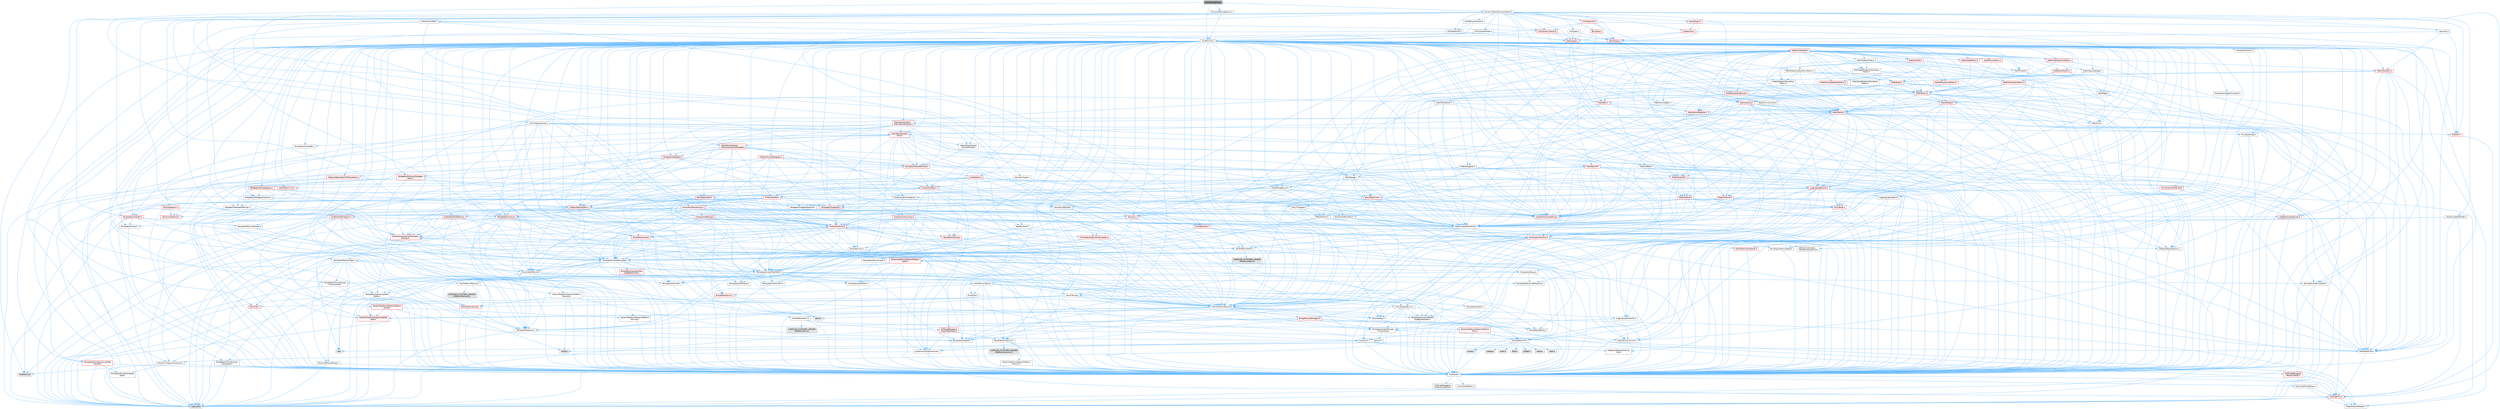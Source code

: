 digraph "MeshSmoothing.h"
{
 // INTERACTIVE_SVG=YES
 // LATEX_PDF_SIZE
  bgcolor="transparent";
  edge [fontname=Helvetica,fontsize=10,labelfontname=Helvetica,labelfontsize=10];
  node [fontname=Helvetica,fontsize=10,shape=box,height=0.2,width=0.4];
  Node1 [id="Node000001",label="MeshSmoothing.h",height=0.2,width=0.4,color="gray40", fillcolor="grey60", style="filled", fontcolor="black",tooltip=" "];
  Node1 -> Node2 [id="edge1_Node000001_Node000002",color="steelblue1",style="solid",tooltip=" "];
  Node2 [id="Node000002",label="CoreMinimal.h",height=0.2,width=0.4,color="grey40", fillcolor="white", style="filled",URL="$d7/d67/CoreMinimal_8h.html",tooltip=" "];
  Node2 -> Node3 [id="edge2_Node000002_Node000003",color="steelblue1",style="solid",tooltip=" "];
  Node3 [id="Node000003",label="CoreTypes.h",height=0.2,width=0.4,color="grey40", fillcolor="white", style="filled",URL="$dc/dec/CoreTypes_8h.html",tooltip=" "];
  Node3 -> Node4 [id="edge3_Node000003_Node000004",color="steelblue1",style="solid",tooltip=" "];
  Node4 [id="Node000004",label="HAL/Platform.h",height=0.2,width=0.4,color="red", fillcolor="#FFF0F0", style="filled",URL="$d9/dd0/Platform_8h.html",tooltip=" "];
  Node4 -> Node7 [id="edge4_Node000004_Node000007",color="steelblue1",style="solid",tooltip=" "];
  Node7 [id="Node000007",label="type_traits",height=0.2,width=0.4,color="grey60", fillcolor="#E0E0E0", style="filled",tooltip=" "];
  Node4 -> Node8 [id="edge5_Node000004_Node000008",color="steelblue1",style="solid",tooltip=" "];
  Node8 [id="Node000008",label="PreprocessorHelpers.h",height=0.2,width=0.4,color="grey40", fillcolor="white", style="filled",URL="$db/ddb/PreprocessorHelpers_8h.html",tooltip=" "];
  Node3 -> Node14 [id="edge6_Node000003_Node000014",color="steelblue1",style="solid",tooltip=" "];
  Node14 [id="Node000014",label="ProfilingDebugging\l/UMemoryDefines.h",height=0.2,width=0.4,color="grey40", fillcolor="white", style="filled",URL="$d2/da2/UMemoryDefines_8h.html",tooltip=" "];
  Node3 -> Node15 [id="edge7_Node000003_Node000015",color="steelblue1",style="solid",tooltip=" "];
  Node15 [id="Node000015",label="Misc/CoreMiscDefines.h",height=0.2,width=0.4,color="grey40", fillcolor="white", style="filled",URL="$da/d38/CoreMiscDefines_8h.html",tooltip=" "];
  Node15 -> Node4 [id="edge8_Node000015_Node000004",color="steelblue1",style="solid",tooltip=" "];
  Node15 -> Node8 [id="edge9_Node000015_Node000008",color="steelblue1",style="solid",tooltip=" "];
  Node3 -> Node16 [id="edge10_Node000003_Node000016",color="steelblue1",style="solid",tooltip=" "];
  Node16 [id="Node000016",label="Misc/CoreDefines.h",height=0.2,width=0.4,color="grey40", fillcolor="white", style="filled",URL="$d3/dd2/CoreDefines_8h.html",tooltip=" "];
  Node2 -> Node17 [id="edge11_Node000002_Node000017",color="steelblue1",style="solid",tooltip=" "];
  Node17 [id="Node000017",label="CoreFwd.h",height=0.2,width=0.4,color="grey40", fillcolor="white", style="filled",URL="$d1/d1e/CoreFwd_8h.html",tooltip=" "];
  Node17 -> Node3 [id="edge12_Node000017_Node000003",color="steelblue1",style="solid",tooltip=" "];
  Node17 -> Node18 [id="edge13_Node000017_Node000018",color="steelblue1",style="solid",tooltip=" "];
  Node18 [id="Node000018",label="Containers/ContainersFwd.h",height=0.2,width=0.4,color="grey40", fillcolor="white", style="filled",URL="$d4/d0a/ContainersFwd_8h.html",tooltip=" "];
  Node18 -> Node4 [id="edge14_Node000018_Node000004",color="steelblue1",style="solid",tooltip=" "];
  Node18 -> Node3 [id="edge15_Node000018_Node000003",color="steelblue1",style="solid",tooltip=" "];
  Node18 -> Node19 [id="edge16_Node000018_Node000019",color="steelblue1",style="solid",tooltip=" "];
  Node19 [id="Node000019",label="Traits/IsContiguousContainer.h",height=0.2,width=0.4,color="grey40", fillcolor="white", style="filled",URL="$d5/d3c/IsContiguousContainer_8h.html",tooltip=" "];
  Node19 -> Node3 [id="edge17_Node000019_Node000003",color="steelblue1",style="solid",tooltip=" "];
  Node19 -> Node20 [id="edge18_Node000019_Node000020",color="steelblue1",style="solid",tooltip=" "];
  Node20 [id="Node000020",label="Misc/StaticAssertComplete\lType.h",height=0.2,width=0.4,color="grey40", fillcolor="white", style="filled",URL="$d5/d4e/StaticAssertCompleteType_8h.html",tooltip=" "];
  Node19 -> Node21 [id="edge19_Node000019_Node000021",color="steelblue1",style="solid",tooltip=" "];
  Node21 [id="Node000021",label="initializer_list",height=0.2,width=0.4,color="grey60", fillcolor="#E0E0E0", style="filled",tooltip=" "];
  Node17 -> Node22 [id="edge20_Node000017_Node000022",color="steelblue1",style="solid",tooltip=" "];
  Node22 [id="Node000022",label="Math/MathFwd.h",height=0.2,width=0.4,color="grey40", fillcolor="white", style="filled",URL="$d2/d10/MathFwd_8h.html",tooltip=" "];
  Node22 -> Node4 [id="edge21_Node000022_Node000004",color="steelblue1",style="solid",tooltip=" "];
  Node17 -> Node23 [id="edge22_Node000017_Node000023",color="steelblue1",style="solid",tooltip=" "];
  Node23 [id="Node000023",label="UObject/UObjectHierarchy\lFwd.h",height=0.2,width=0.4,color="grey40", fillcolor="white", style="filled",URL="$d3/d13/UObjectHierarchyFwd_8h.html",tooltip=" "];
  Node2 -> Node23 [id="edge23_Node000002_Node000023",color="steelblue1",style="solid",tooltip=" "];
  Node2 -> Node18 [id="edge24_Node000002_Node000018",color="steelblue1",style="solid",tooltip=" "];
  Node2 -> Node24 [id="edge25_Node000002_Node000024",color="steelblue1",style="solid",tooltip=" "];
  Node24 [id="Node000024",label="Misc/VarArgs.h",height=0.2,width=0.4,color="grey40", fillcolor="white", style="filled",URL="$d5/d6f/VarArgs_8h.html",tooltip=" "];
  Node24 -> Node3 [id="edge26_Node000024_Node000003",color="steelblue1",style="solid",tooltip=" "];
  Node2 -> Node25 [id="edge27_Node000002_Node000025",color="steelblue1",style="solid",tooltip=" "];
  Node25 [id="Node000025",label="Logging/LogVerbosity.h",height=0.2,width=0.4,color="grey40", fillcolor="white", style="filled",URL="$d2/d8f/LogVerbosity_8h.html",tooltip=" "];
  Node25 -> Node3 [id="edge28_Node000025_Node000003",color="steelblue1",style="solid",tooltip=" "];
  Node2 -> Node26 [id="edge29_Node000002_Node000026",color="steelblue1",style="solid",tooltip=" "];
  Node26 [id="Node000026",label="Misc/OutputDevice.h",height=0.2,width=0.4,color="grey40", fillcolor="white", style="filled",URL="$d7/d32/OutputDevice_8h.html",tooltip=" "];
  Node26 -> Node17 [id="edge30_Node000026_Node000017",color="steelblue1",style="solid",tooltip=" "];
  Node26 -> Node3 [id="edge31_Node000026_Node000003",color="steelblue1",style="solid",tooltip=" "];
  Node26 -> Node25 [id="edge32_Node000026_Node000025",color="steelblue1",style="solid",tooltip=" "];
  Node26 -> Node24 [id="edge33_Node000026_Node000024",color="steelblue1",style="solid",tooltip=" "];
  Node26 -> Node27 [id="edge34_Node000026_Node000027",color="steelblue1",style="solid",tooltip=" "];
  Node27 [id="Node000027",label="Templates/IsArrayOrRefOf\lTypeByPredicate.h",height=0.2,width=0.4,color="grey40", fillcolor="white", style="filled",URL="$d6/da1/IsArrayOrRefOfTypeByPredicate_8h.html",tooltip=" "];
  Node27 -> Node3 [id="edge35_Node000027_Node000003",color="steelblue1",style="solid",tooltip=" "];
  Node26 -> Node28 [id="edge36_Node000026_Node000028",color="steelblue1",style="solid",tooltip=" "];
  Node28 [id="Node000028",label="Templates/IsValidVariadic\lFunctionArg.h",height=0.2,width=0.4,color="grey40", fillcolor="white", style="filled",URL="$d0/dc8/IsValidVariadicFunctionArg_8h.html",tooltip=" "];
  Node28 -> Node3 [id="edge37_Node000028_Node000003",color="steelblue1",style="solid",tooltip=" "];
  Node28 -> Node29 [id="edge38_Node000028_Node000029",color="steelblue1",style="solid",tooltip=" "];
  Node29 [id="Node000029",label="IsEnum.h",height=0.2,width=0.4,color="grey40", fillcolor="white", style="filled",URL="$d4/de5/IsEnum_8h.html",tooltip=" "];
  Node28 -> Node7 [id="edge39_Node000028_Node000007",color="steelblue1",style="solid",tooltip=" "];
  Node26 -> Node30 [id="edge40_Node000026_Node000030",color="steelblue1",style="solid",tooltip=" "];
  Node30 [id="Node000030",label="Traits/IsCharEncodingCompatible\lWith.h",height=0.2,width=0.4,color="red", fillcolor="#FFF0F0", style="filled",URL="$df/dd1/IsCharEncodingCompatibleWith_8h.html",tooltip=" "];
  Node30 -> Node7 [id="edge41_Node000030_Node000007",color="steelblue1",style="solid",tooltip=" "];
  Node2 -> Node32 [id="edge42_Node000002_Node000032",color="steelblue1",style="solid",tooltip=" "];
  Node32 [id="Node000032",label="HAL/PlatformCrt.h",height=0.2,width=0.4,color="grey40", fillcolor="white", style="filled",URL="$d8/d75/PlatformCrt_8h.html",tooltip=" "];
  Node32 -> Node33 [id="edge43_Node000032_Node000033",color="steelblue1",style="solid",tooltip=" "];
  Node33 [id="Node000033",label="new",height=0.2,width=0.4,color="grey60", fillcolor="#E0E0E0", style="filled",tooltip=" "];
  Node32 -> Node34 [id="edge44_Node000032_Node000034",color="steelblue1",style="solid",tooltip=" "];
  Node34 [id="Node000034",label="wchar.h",height=0.2,width=0.4,color="grey60", fillcolor="#E0E0E0", style="filled",tooltip=" "];
  Node32 -> Node35 [id="edge45_Node000032_Node000035",color="steelblue1",style="solid",tooltip=" "];
  Node35 [id="Node000035",label="stddef.h",height=0.2,width=0.4,color="grey60", fillcolor="#E0E0E0", style="filled",tooltip=" "];
  Node32 -> Node36 [id="edge46_Node000032_Node000036",color="steelblue1",style="solid",tooltip=" "];
  Node36 [id="Node000036",label="stdlib.h",height=0.2,width=0.4,color="grey60", fillcolor="#E0E0E0", style="filled",tooltip=" "];
  Node32 -> Node37 [id="edge47_Node000032_Node000037",color="steelblue1",style="solid",tooltip=" "];
  Node37 [id="Node000037",label="stdio.h",height=0.2,width=0.4,color="grey60", fillcolor="#E0E0E0", style="filled",tooltip=" "];
  Node32 -> Node38 [id="edge48_Node000032_Node000038",color="steelblue1",style="solid",tooltip=" "];
  Node38 [id="Node000038",label="stdarg.h",height=0.2,width=0.4,color="grey60", fillcolor="#E0E0E0", style="filled",tooltip=" "];
  Node32 -> Node39 [id="edge49_Node000032_Node000039",color="steelblue1",style="solid",tooltip=" "];
  Node39 [id="Node000039",label="math.h",height=0.2,width=0.4,color="grey60", fillcolor="#E0E0E0", style="filled",tooltip=" "];
  Node32 -> Node40 [id="edge50_Node000032_Node000040",color="steelblue1",style="solid",tooltip=" "];
  Node40 [id="Node000040",label="float.h",height=0.2,width=0.4,color="grey60", fillcolor="#E0E0E0", style="filled",tooltip=" "];
  Node32 -> Node41 [id="edge51_Node000032_Node000041",color="steelblue1",style="solid",tooltip=" "];
  Node41 [id="Node000041",label="string.h",height=0.2,width=0.4,color="grey60", fillcolor="#E0E0E0", style="filled",tooltip=" "];
  Node2 -> Node42 [id="edge52_Node000002_Node000042",color="steelblue1",style="solid",tooltip=" "];
  Node42 [id="Node000042",label="HAL/PlatformMisc.h",height=0.2,width=0.4,color="grey40", fillcolor="white", style="filled",URL="$d0/df5/PlatformMisc_8h.html",tooltip=" "];
  Node42 -> Node3 [id="edge53_Node000042_Node000003",color="steelblue1",style="solid",tooltip=" "];
  Node42 -> Node43 [id="edge54_Node000042_Node000043",color="steelblue1",style="solid",tooltip=" "];
  Node43 [id="Node000043",label="GenericPlatform/GenericPlatform\lMisc.h",height=0.2,width=0.4,color="red", fillcolor="#FFF0F0", style="filled",URL="$db/d9a/GenericPlatformMisc_8h.html",tooltip=" "];
  Node43 -> Node17 [id="edge55_Node000043_Node000017",color="steelblue1",style="solid",tooltip=" "];
  Node43 -> Node3 [id="edge56_Node000043_Node000003",color="steelblue1",style="solid",tooltip=" "];
  Node43 -> Node32 [id="edge57_Node000043_Node000032",color="steelblue1",style="solid",tooltip=" "];
  Node43 -> Node47 [id="edge58_Node000043_Node000047",color="steelblue1",style="solid",tooltip=" "];
  Node47 [id="Node000047",label="Math/NumericLimits.h",height=0.2,width=0.4,color="grey40", fillcolor="white", style="filled",URL="$df/d1b/NumericLimits_8h.html",tooltip=" "];
  Node47 -> Node3 [id="edge59_Node000047_Node000003",color="steelblue1",style="solid",tooltip=" "];
  Node42 -> Node52 [id="edge60_Node000042_Node000052",color="steelblue1",style="solid",tooltip=" "];
  Node52 [id="Node000052",label="COMPILED_PLATFORM_HEADER\l(PlatformMisc.h)",height=0.2,width=0.4,color="grey60", fillcolor="#E0E0E0", style="filled",tooltip=" "];
  Node42 -> Node53 [id="edge61_Node000042_Node000053",color="steelblue1",style="solid",tooltip=" "];
  Node53 [id="Node000053",label="ProfilingDebugging\l/CpuProfilerTrace.h",height=0.2,width=0.4,color="red", fillcolor="#FFF0F0", style="filled",URL="$da/dcb/CpuProfilerTrace_8h.html",tooltip=" "];
  Node53 -> Node3 [id="edge62_Node000053_Node000003",color="steelblue1",style="solid",tooltip=" "];
  Node53 -> Node18 [id="edge63_Node000053_Node000018",color="steelblue1",style="solid",tooltip=" "];
  Node53 -> Node54 [id="edge64_Node000053_Node000054",color="steelblue1",style="solid",tooltip=" "];
  Node54 [id="Node000054",label="HAL/PlatformAtomics.h",height=0.2,width=0.4,color="grey40", fillcolor="white", style="filled",URL="$d3/d36/PlatformAtomics_8h.html",tooltip=" "];
  Node54 -> Node3 [id="edge65_Node000054_Node000003",color="steelblue1",style="solid",tooltip=" "];
  Node54 -> Node55 [id="edge66_Node000054_Node000055",color="steelblue1",style="solid",tooltip=" "];
  Node55 [id="Node000055",label="GenericPlatform/GenericPlatform\lAtomics.h",height=0.2,width=0.4,color="grey40", fillcolor="white", style="filled",URL="$da/d72/GenericPlatformAtomics_8h.html",tooltip=" "];
  Node55 -> Node3 [id="edge67_Node000055_Node000003",color="steelblue1",style="solid",tooltip=" "];
  Node54 -> Node56 [id="edge68_Node000054_Node000056",color="steelblue1",style="solid",tooltip=" "];
  Node56 [id="Node000056",label="COMPILED_PLATFORM_HEADER\l(PlatformAtomics.h)",height=0.2,width=0.4,color="grey60", fillcolor="#E0E0E0", style="filled",tooltip=" "];
  Node53 -> Node8 [id="edge69_Node000053_Node000008",color="steelblue1",style="solid",tooltip=" "];
  Node2 -> Node61 [id="edge70_Node000002_Node000061",color="steelblue1",style="solid",tooltip=" "];
  Node61 [id="Node000061",label="Misc/AssertionMacros.h",height=0.2,width=0.4,color="grey40", fillcolor="white", style="filled",URL="$d0/dfa/AssertionMacros_8h.html",tooltip=" "];
  Node61 -> Node3 [id="edge71_Node000061_Node000003",color="steelblue1",style="solid",tooltip=" "];
  Node61 -> Node4 [id="edge72_Node000061_Node000004",color="steelblue1",style="solid",tooltip=" "];
  Node61 -> Node42 [id="edge73_Node000061_Node000042",color="steelblue1",style="solid",tooltip=" "];
  Node61 -> Node8 [id="edge74_Node000061_Node000008",color="steelblue1",style="solid",tooltip=" "];
  Node61 -> Node62 [id="edge75_Node000061_Node000062",color="steelblue1",style="solid",tooltip=" "];
  Node62 [id="Node000062",label="Templates/EnableIf.h",height=0.2,width=0.4,color="grey40", fillcolor="white", style="filled",URL="$d7/d60/EnableIf_8h.html",tooltip=" "];
  Node62 -> Node3 [id="edge76_Node000062_Node000003",color="steelblue1",style="solid",tooltip=" "];
  Node61 -> Node27 [id="edge77_Node000061_Node000027",color="steelblue1",style="solid",tooltip=" "];
  Node61 -> Node28 [id="edge78_Node000061_Node000028",color="steelblue1",style="solid",tooltip=" "];
  Node61 -> Node30 [id="edge79_Node000061_Node000030",color="steelblue1",style="solid",tooltip=" "];
  Node61 -> Node24 [id="edge80_Node000061_Node000024",color="steelblue1",style="solid",tooltip=" "];
  Node61 -> Node63 [id="edge81_Node000061_Node000063",color="steelblue1",style="solid",tooltip=" "];
  Node63 [id="Node000063",label="String/FormatStringSan.h",height=0.2,width=0.4,color="red", fillcolor="#FFF0F0", style="filled",URL="$d3/d8b/FormatStringSan_8h.html",tooltip=" "];
  Node63 -> Node7 [id="edge82_Node000063_Node000007",color="steelblue1",style="solid",tooltip=" "];
  Node63 -> Node3 [id="edge83_Node000063_Node000003",color="steelblue1",style="solid",tooltip=" "];
  Node63 -> Node64 [id="edge84_Node000063_Node000064",color="steelblue1",style="solid",tooltip=" "];
  Node64 [id="Node000064",label="Templates/Requires.h",height=0.2,width=0.4,color="grey40", fillcolor="white", style="filled",URL="$dc/d96/Requires_8h.html",tooltip=" "];
  Node64 -> Node62 [id="edge85_Node000064_Node000062",color="steelblue1",style="solid",tooltip=" "];
  Node64 -> Node7 [id="edge86_Node000064_Node000007",color="steelblue1",style="solid",tooltip=" "];
  Node63 -> Node65 [id="edge87_Node000063_Node000065",color="steelblue1",style="solid",tooltip=" "];
  Node65 [id="Node000065",label="Templates/Identity.h",height=0.2,width=0.4,color="grey40", fillcolor="white", style="filled",URL="$d0/dd5/Identity_8h.html",tooltip=" "];
  Node63 -> Node28 [id="edge88_Node000063_Node000028",color="steelblue1",style="solid",tooltip=" "];
  Node63 -> Node18 [id="edge89_Node000063_Node000018",color="steelblue1",style="solid",tooltip=" "];
  Node61 -> Node69 [id="edge90_Node000061_Node000069",color="steelblue1",style="solid",tooltip=" "];
  Node69 [id="Node000069",label="atomic",height=0.2,width=0.4,color="grey60", fillcolor="#E0E0E0", style="filled",tooltip=" "];
  Node2 -> Node70 [id="edge91_Node000002_Node000070",color="steelblue1",style="solid",tooltip=" "];
  Node70 [id="Node000070",label="Templates/IsPointer.h",height=0.2,width=0.4,color="grey40", fillcolor="white", style="filled",URL="$d7/d05/IsPointer_8h.html",tooltip=" "];
  Node70 -> Node3 [id="edge92_Node000070_Node000003",color="steelblue1",style="solid",tooltip=" "];
  Node2 -> Node71 [id="edge93_Node000002_Node000071",color="steelblue1",style="solid",tooltip=" "];
  Node71 [id="Node000071",label="HAL/PlatformMemory.h",height=0.2,width=0.4,color="grey40", fillcolor="white", style="filled",URL="$de/d68/PlatformMemory_8h.html",tooltip=" "];
  Node71 -> Node3 [id="edge94_Node000071_Node000003",color="steelblue1",style="solid",tooltip=" "];
  Node71 -> Node72 [id="edge95_Node000071_Node000072",color="steelblue1",style="solid",tooltip=" "];
  Node72 [id="Node000072",label="GenericPlatform/GenericPlatform\lMemory.h",height=0.2,width=0.4,color="grey40", fillcolor="white", style="filled",URL="$dd/d22/GenericPlatformMemory_8h.html",tooltip=" "];
  Node72 -> Node17 [id="edge96_Node000072_Node000017",color="steelblue1",style="solid",tooltip=" "];
  Node72 -> Node3 [id="edge97_Node000072_Node000003",color="steelblue1",style="solid",tooltip=" "];
  Node72 -> Node73 [id="edge98_Node000072_Node000073",color="steelblue1",style="solid",tooltip=" "];
  Node73 [id="Node000073",label="HAL/PlatformString.h",height=0.2,width=0.4,color="red", fillcolor="#FFF0F0", style="filled",URL="$db/db5/PlatformString_8h.html",tooltip=" "];
  Node73 -> Node3 [id="edge99_Node000073_Node000003",color="steelblue1",style="solid",tooltip=" "];
  Node72 -> Node41 [id="edge100_Node000072_Node000041",color="steelblue1",style="solid",tooltip=" "];
  Node72 -> Node34 [id="edge101_Node000072_Node000034",color="steelblue1",style="solid",tooltip=" "];
  Node71 -> Node75 [id="edge102_Node000071_Node000075",color="steelblue1",style="solid",tooltip=" "];
  Node75 [id="Node000075",label="COMPILED_PLATFORM_HEADER\l(PlatformMemory.h)",height=0.2,width=0.4,color="grey60", fillcolor="#E0E0E0", style="filled",tooltip=" "];
  Node2 -> Node54 [id="edge103_Node000002_Node000054",color="steelblue1",style="solid",tooltip=" "];
  Node2 -> Node76 [id="edge104_Node000002_Node000076",color="steelblue1",style="solid",tooltip=" "];
  Node76 [id="Node000076",label="Misc/Exec.h",height=0.2,width=0.4,color="grey40", fillcolor="white", style="filled",URL="$de/ddb/Exec_8h.html",tooltip=" "];
  Node76 -> Node3 [id="edge105_Node000076_Node000003",color="steelblue1",style="solid",tooltip=" "];
  Node76 -> Node61 [id="edge106_Node000076_Node000061",color="steelblue1",style="solid",tooltip=" "];
  Node2 -> Node77 [id="edge107_Node000002_Node000077",color="steelblue1",style="solid",tooltip=" "];
  Node77 [id="Node000077",label="HAL/MemoryBase.h",height=0.2,width=0.4,color="grey40", fillcolor="white", style="filled",URL="$d6/d9f/MemoryBase_8h.html",tooltip=" "];
  Node77 -> Node3 [id="edge108_Node000077_Node000003",color="steelblue1",style="solid",tooltip=" "];
  Node77 -> Node54 [id="edge109_Node000077_Node000054",color="steelblue1",style="solid",tooltip=" "];
  Node77 -> Node32 [id="edge110_Node000077_Node000032",color="steelblue1",style="solid",tooltip=" "];
  Node77 -> Node76 [id="edge111_Node000077_Node000076",color="steelblue1",style="solid",tooltip=" "];
  Node77 -> Node26 [id="edge112_Node000077_Node000026",color="steelblue1",style="solid",tooltip=" "];
  Node77 -> Node78 [id="edge113_Node000077_Node000078",color="steelblue1",style="solid",tooltip=" "];
  Node78 [id="Node000078",label="Templates/Atomic.h",height=0.2,width=0.4,color="red", fillcolor="#FFF0F0", style="filled",URL="$d3/d91/Atomic_8h.html",tooltip=" "];
  Node78 -> Node69 [id="edge114_Node000078_Node000069",color="steelblue1",style="solid",tooltip=" "];
  Node2 -> Node87 [id="edge115_Node000002_Node000087",color="steelblue1",style="solid",tooltip=" "];
  Node87 [id="Node000087",label="HAL/UnrealMemory.h",height=0.2,width=0.4,color="grey40", fillcolor="white", style="filled",URL="$d9/d96/UnrealMemory_8h.html",tooltip=" "];
  Node87 -> Node3 [id="edge116_Node000087_Node000003",color="steelblue1",style="solid",tooltip=" "];
  Node87 -> Node72 [id="edge117_Node000087_Node000072",color="steelblue1",style="solid",tooltip=" "];
  Node87 -> Node77 [id="edge118_Node000087_Node000077",color="steelblue1",style="solid",tooltip=" "];
  Node87 -> Node71 [id="edge119_Node000087_Node000071",color="steelblue1",style="solid",tooltip=" "];
  Node87 -> Node88 [id="edge120_Node000087_Node000088",color="steelblue1",style="solid",tooltip=" "];
  Node88 [id="Node000088",label="ProfilingDebugging\l/MemoryTrace.h",height=0.2,width=0.4,color="red", fillcolor="#FFF0F0", style="filled",URL="$da/dd7/MemoryTrace_8h.html",tooltip=" "];
  Node88 -> Node4 [id="edge121_Node000088_Node000004",color="steelblue1",style="solid",tooltip=" "];
  Node87 -> Node70 [id="edge122_Node000087_Node000070",color="steelblue1",style="solid",tooltip=" "];
  Node2 -> Node89 [id="edge123_Node000002_Node000089",color="steelblue1",style="solid",tooltip=" "];
  Node89 [id="Node000089",label="Templates/IsArithmetic.h",height=0.2,width=0.4,color="grey40", fillcolor="white", style="filled",URL="$d2/d5d/IsArithmetic_8h.html",tooltip=" "];
  Node89 -> Node3 [id="edge124_Node000089_Node000003",color="steelblue1",style="solid",tooltip=" "];
  Node2 -> Node83 [id="edge125_Node000002_Node000083",color="steelblue1",style="solid",tooltip=" "];
  Node83 [id="Node000083",label="Templates/AndOrNot.h",height=0.2,width=0.4,color="grey40", fillcolor="white", style="filled",URL="$db/d0a/AndOrNot_8h.html",tooltip=" "];
  Node83 -> Node3 [id="edge126_Node000083_Node000003",color="steelblue1",style="solid",tooltip=" "];
  Node2 -> Node90 [id="edge127_Node000002_Node000090",color="steelblue1",style="solid",tooltip=" "];
  Node90 [id="Node000090",label="Templates/IsPODType.h",height=0.2,width=0.4,color="grey40", fillcolor="white", style="filled",URL="$d7/db1/IsPODType_8h.html",tooltip=" "];
  Node90 -> Node3 [id="edge128_Node000090_Node000003",color="steelblue1",style="solid",tooltip=" "];
  Node2 -> Node91 [id="edge129_Node000002_Node000091",color="steelblue1",style="solid",tooltip=" "];
  Node91 [id="Node000091",label="Templates/IsUECoreType.h",height=0.2,width=0.4,color="grey40", fillcolor="white", style="filled",URL="$d1/db8/IsUECoreType_8h.html",tooltip=" "];
  Node91 -> Node3 [id="edge130_Node000091_Node000003",color="steelblue1",style="solid",tooltip=" "];
  Node91 -> Node7 [id="edge131_Node000091_Node000007",color="steelblue1",style="solid",tooltip=" "];
  Node2 -> Node84 [id="edge132_Node000002_Node000084",color="steelblue1",style="solid",tooltip=" "];
  Node84 [id="Node000084",label="Templates/IsTriviallyCopy\lConstructible.h",height=0.2,width=0.4,color="grey40", fillcolor="white", style="filled",URL="$d3/d78/IsTriviallyCopyConstructible_8h.html",tooltip=" "];
  Node84 -> Node3 [id="edge133_Node000084_Node000003",color="steelblue1",style="solid",tooltip=" "];
  Node84 -> Node7 [id="edge134_Node000084_Node000007",color="steelblue1",style="solid",tooltip=" "];
  Node2 -> Node92 [id="edge135_Node000002_Node000092",color="steelblue1",style="solid",tooltip=" "];
  Node92 [id="Node000092",label="Templates/UnrealTypeTraits.h",height=0.2,width=0.4,color="grey40", fillcolor="white", style="filled",URL="$d2/d2d/UnrealTypeTraits_8h.html",tooltip=" "];
  Node92 -> Node3 [id="edge136_Node000092_Node000003",color="steelblue1",style="solid",tooltip=" "];
  Node92 -> Node70 [id="edge137_Node000092_Node000070",color="steelblue1",style="solid",tooltip=" "];
  Node92 -> Node61 [id="edge138_Node000092_Node000061",color="steelblue1",style="solid",tooltip=" "];
  Node92 -> Node83 [id="edge139_Node000092_Node000083",color="steelblue1",style="solid",tooltip=" "];
  Node92 -> Node62 [id="edge140_Node000092_Node000062",color="steelblue1",style="solid",tooltip=" "];
  Node92 -> Node89 [id="edge141_Node000092_Node000089",color="steelblue1",style="solid",tooltip=" "];
  Node92 -> Node29 [id="edge142_Node000092_Node000029",color="steelblue1",style="solid",tooltip=" "];
  Node92 -> Node93 [id="edge143_Node000092_Node000093",color="steelblue1",style="solid",tooltip=" "];
  Node93 [id="Node000093",label="Templates/Models.h",height=0.2,width=0.4,color="grey40", fillcolor="white", style="filled",URL="$d3/d0c/Models_8h.html",tooltip=" "];
  Node93 -> Node65 [id="edge144_Node000093_Node000065",color="steelblue1",style="solid",tooltip=" "];
  Node92 -> Node90 [id="edge145_Node000092_Node000090",color="steelblue1",style="solid",tooltip=" "];
  Node92 -> Node91 [id="edge146_Node000092_Node000091",color="steelblue1",style="solid",tooltip=" "];
  Node92 -> Node84 [id="edge147_Node000092_Node000084",color="steelblue1",style="solid",tooltip=" "];
  Node2 -> Node62 [id="edge148_Node000002_Node000062",color="steelblue1",style="solid",tooltip=" "];
  Node2 -> Node94 [id="edge149_Node000002_Node000094",color="steelblue1",style="solid",tooltip=" "];
  Node94 [id="Node000094",label="Templates/RemoveReference.h",height=0.2,width=0.4,color="grey40", fillcolor="white", style="filled",URL="$da/dbe/RemoveReference_8h.html",tooltip=" "];
  Node94 -> Node3 [id="edge150_Node000094_Node000003",color="steelblue1",style="solid",tooltip=" "];
  Node2 -> Node95 [id="edge151_Node000002_Node000095",color="steelblue1",style="solid",tooltip=" "];
  Node95 [id="Node000095",label="Templates/IntegralConstant.h",height=0.2,width=0.4,color="grey40", fillcolor="white", style="filled",URL="$db/d1b/IntegralConstant_8h.html",tooltip=" "];
  Node95 -> Node3 [id="edge152_Node000095_Node000003",color="steelblue1",style="solid",tooltip=" "];
  Node2 -> Node96 [id="edge153_Node000002_Node000096",color="steelblue1",style="solid",tooltip=" "];
  Node96 [id="Node000096",label="Templates/IsClass.h",height=0.2,width=0.4,color="grey40", fillcolor="white", style="filled",URL="$db/dcb/IsClass_8h.html",tooltip=" "];
  Node96 -> Node3 [id="edge154_Node000096_Node000003",color="steelblue1",style="solid",tooltip=" "];
  Node2 -> Node97 [id="edge155_Node000002_Node000097",color="steelblue1",style="solid",tooltip=" "];
  Node97 [id="Node000097",label="Templates/TypeCompatible\lBytes.h",height=0.2,width=0.4,color="grey40", fillcolor="white", style="filled",URL="$df/d0a/TypeCompatibleBytes_8h.html",tooltip=" "];
  Node97 -> Node3 [id="edge156_Node000097_Node000003",color="steelblue1",style="solid",tooltip=" "];
  Node97 -> Node41 [id="edge157_Node000097_Node000041",color="steelblue1",style="solid",tooltip=" "];
  Node97 -> Node33 [id="edge158_Node000097_Node000033",color="steelblue1",style="solid",tooltip=" "];
  Node97 -> Node7 [id="edge159_Node000097_Node000007",color="steelblue1",style="solid",tooltip=" "];
  Node2 -> Node19 [id="edge160_Node000002_Node000019",color="steelblue1",style="solid",tooltip=" "];
  Node2 -> Node98 [id="edge161_Node000002_Node000098",color="steelblue1",style="solid",tooltip=" "];
  Node98 [id="Node000098",label="Templates/UnrealTemplate.h",height=0.2,width=0.4,color="grey40", fillcolor="white", style="filled",URL="$d4/d24/UnrealTemplate_8h.html",tooltip=" "];
  Node98 -> Node3 [id="edge162_Node000098_Node000003",color="steelblue1",style="solid",tooltip=" "];
  Node98 -> Node70 [id="edge163_Node000098_Node000070",color="steelblue1",style="solid",tooltip=" "];
  Node98 -> Node87 [id="edge164_Node000098_Node000087",color="steelblue1",style="solid",tooltip=" "];
  Node98 -> Node99 [id="edge165_Node000098_Node000099",color="steelblue1",style="solid",tooltip=" "];
  Node99 [id="Node000099",label="Templates/CopyQualifiers\lAndRefsFromTo.h",height=0.2,width=0.4,color="red", fillcolor="#FFF0F0", style="filled",URL="$d3/db3/CopyQualifiersAndRefsFromTo_8h.html",tooltip=" "];
  Node98 -> Node92 [id="edge166_Node000098_Node000092",color="steelblue1",style="solid",tooltip=" "];
  Node98 -> Node94 [id="edge167_Node000098_Node000094",color="steelblue1",style="solid",tooltip=" "];
  Node98 -> Node64 [id="edge168_Node000098_Node000064",color="steelblue1",style="solid",tooltip=" "];
  Node98 -> Node97 [id="edge169_Node000098_Node000097",color="steelblue1",style="solid",tooltip=" "];
  Node98 -> Node65 [id="edge170_Node000098_Node000065",color="steelblue1",style="solid",tooltip=" "];
  Node98 -> Node19 [id="edge171_Node000098_Node000019",color="steelblue1",style="solid",tooltip=" "];
  Node98 -> Node101 [id="edge172_Node000098_Node000101",color="steelblue1",style="solid",tooltip=" "];
  Node101 [id="Node000101",label="Traits/UseBitwiseSwap.h",height=0.2,width=0.4,color="grey40", fillcolor="white", style="filled",URL="$db/df3/UseBitwiseSwap_8h.html",tooltip=" "];
  Node101 -> Node3 [id="edge173_Node000101_Node000003",color="steelblue1",style="solid",tooltip=" "];
  Node101 -> Node7 [id="edge174_Node000101_Node000007",color="steelblue1",style="solid",tooltip=" "];
  Node98 -> Node7 [id="edge175_Node000098_Node000007",color="steelblue1",style="solid",tooltip=" "];
  Node2 -> Node47 [id="edge176_Node000002_Node000047",color="steelblue1",style="solid",tooltip=" "];
  Node2 -> Node102 [id="edge177_Node000002_Node000102",color="steelblue1",style="solid",tooltip=" "];
  Node102 [id="Node000102",label="HAL/PlatformMath.h",height=0.2,width=0.4,color="grey40", fillcolor="white", style="filled",URL="$dc/d53/PlatformMath_8h.html",tooltip=" "];
  Node102 -> Node3 [id="edge178_Node000102_Node000003",color="steelblue1",style="solid",tooltip=" "];
  Node102 -> Node103 [id="edge179_Node000102_Node000103",color="steelblue1",style="solid",tooltip=" "];
  Node103 [id="Node000103",label="GenericPlatform/GenericPlatform\lMath.h",height=0.2,width=0.4,color="red", fillcolor="#FFF0F0", style="filled",URL="$d5/d79/GenericPlatformMath_8h.html",tooltip=" "];
  Node103 -> Node3 [id="edge180_Node000103_Node000003",color="steelblue1",style="solid",tooltip=" "];
  Node103 -> Node18 [id="edge181_Node000103_Node000018",color="steelblue1",style="solid",tooltip=" "];
  Node103 -> Node32 [id="edge182_Node000103_Node000032",color="steelblue1",style="solid",tooltip=" "];
  Node103 -> Node83 [id="edge183_Node000103_Node000083",color="steelblue1",style="solid",tooltip=" "];
  Node103 -> Node104 [id="edge184_Node000103_Node000104",color="steelblue1",style="solid",tooltip=" "];
  Node104 [id="Node000104",label="Templates/Decay.h",height=0.2,width=0.4,color="grey40", fillcolor="white", style="filled",URL="$dd/d0f/Decay_8h.html",tooltip=" "];
  Node104 -> Node3 [id="edge185_Node000104_Node000003",color="steelblue1",style="solid",tooltip=" "];
  Node104 -> Node94 [id="edge186_Node000104_Node000094",color="steelblue1",style="solid",tooltip=" "];
  Node104 -> Node7 [id="edge187_Node000104_Node000007",color="steelblue1",style="solid",tooltip=" "];
  Node103 -> Node92 [id="edge188_Node000103_Node000092",color="steelblue1",style="solid",tooltip=" "];
  Node103 -> Node64 [id="edge189_Node000103_Node000064",color="steelblue1",style="solid",tooltip=" "];
  Node103 -> Node97 [id="edge190_Node000103_Node000097",color="steelblue1",style="solid",tooltip=" "];
  Node103 -> Node7 [id="edge191_Node000103_Node000007",color="steelblue1",style="solid",tooltip=" "];
  Node102 -> Node109 [id="edge192_Node000102_Node000109",color="steelblue1",style="solid",tooltip=" "];
  Node109 [id="Node000109",label="COMPILED_PLATFORM_HEADER\l(PlatformMath.h)",height=0.2,width=0.4,color="grey60", fillcolor="#E0E0E0", style="filled",tooltip=" "];
  Node2 -> Node85 [id="edge193_Node000002_Node000085",color="steelblue1",style="solid",tooltip=" "];
  Node85 [id="Node000085",label="Templates/IsTriviallyCopy\lAssignable.h",height=0.2,width=0.4,color="grey40", fillcolor="white", style="filled",URL="$d2/df2/IsTriviallyCopyAssignable_8h.html",tooltip=" "];
  Node85 -> Node3 [id="edge194_Node000085_Node000003",color="steelblue1",style="solid",tooltip=" "];
  Node85 -> Node7 [id="edge195_Node000085_Node000007",color="steelblue1",style="solid",tooltip=" "];
  Node2 -> Node110 [id="edge196_Node000002_Node000110",color="steelblue1",style="solid",tooltip=" "];
  Node110 [id="Node000110",label="Templates/MemoryOps.h",height=0.2,width=0.4,color="grey40", fillcolor="white", style="filled",URL="$db/dea/MemoryOps_8h.html",tooltip=" "];
  Node110 -> Node3 [id="edge197_Node000110_Node000003",color="steelblue1",style="solid",tooltip=" "];
  Node110 -> Node87 [id="edge198_Node000110_Node000087",color="steelblue1",style="solid",tooltip=" "];
  Node110 -> Node85 [id="edge199_Node000110_Node000085",color="steelblue1",style="solid",tooltip=" "];
  Node110 -> Node84 [id="edge200_Node000110_Node000084",color="steelblue1",style="solid",tooltip=" "];
  Node110 -> Node64 [id="edge201_Node000110_Node000064",color="steelblue1",style="solid",tooltip=" "];
  Node110 -> Node92 [id="edge202_Node000110_Node000092",color="steelblue1",style="solid",tooltip=" "];
  Node110 -> Node101 [id="edge203_Node000110_Node000101",color="steelblue1",style="solid",tooltip=" "];
  Node110 -> Node33 [id="edge204_Node000110_Node000033",color="steelblue1",style="solid",tooltip=" "];
  Node110 -> Node7 [id="edge205_Node000110_Node000007",color="steelblue1",style="solid",tooltip=" "];
  Node2 -> Node111 [id="edge206_Node000002_Node000111",color="steelblue1",style="solid",tooltip=" "];
  Node111 [id="Node000111",label="Containers/ContainerAllocation\lPolicies.h",height=0.2,width=0.4,color="red", fillcolor="#FFF0F0", style="filled",URL="$d7/dff/ContainerAllocationPolicies_8h.html",tooltip=" "];
  Node111 -> Node3 [id="edge207_Node000111_Node000003",color="steelblue1",style="solid",tooltip=" "];
  Node111 -> Node111 [id="edge208_Node000111_Node000111",color="steelblue1",style="solid",tooltip=" "];
  Node111 -> Node102 [id="edge209_Node000111_Node000102",color="steelblue1",style="solid",tooltip=" "];
  Node111 -> Node87 [id="edge210_Node000111_Node000087",color="steelblue1",style="solid",tooltip=" "];
  Node111 -> Node47 [id="edge211_Node000111_Node000047",color="steelblue1",style="solid",tooltip=" "];
  Node111 -> Node61 [id="edge212_Node000111_Node000061",color="steelblue1",style="solid",tooltip=" "];
  Node111 -> Node110 [id="edge213_Node000111_Node000110",color="steelblue1",style="solid",tooltip=" "];
  Node111 -> Node97 [id="edge214_Node000111_Node000097",color="steelblue1",style="solid",tooltip=" "];
  Node111 -> Node7 [id="edge215_Node000111_Node000007",color="steelblue1",style="solid",tooltip=" "];
  Node2 -> Node114 [id="edge216_Node000002_Node000114",color="steelblue1",style="solid",tooltip=" "];
  Node114 [id="Node000114",label="Templates/IsEnumClass.h",height=0.2,width=0.4,color="grey40", fillcolor="white", style="filled",URL="$d7/d15/IsEnumClass_8h.html",tooltip=" "];
  Node114 -> Node3 [id="edge217_Node000114_Node000003",color="steelblue1",style="solid",tooltip=" "];
  Node114 -> Node83 [id="edge218_Node000114_Node000083",color="steelblue1",style="solid",tooltip=" "];
  Node2 -> Node115 [id="edge219_Node000002_Node000115",color="steelblue1",style="solid",tooltip=" "];
  Node115 [id="Node000115",label="HAL/PlatformProperties.h",height=0.2,width=0.4,color="red", fillcolor="#FFF0F0", style="filled",URL="$d9/db0/PlatformProperties_8h.html",tooltip=" "];
  Node115 -> Node3 [id="edge220_Node000115_Node000003",color="steelblue1",style="solid",tooltip=" "];
  Node2 -> Node118 [id="edge221_Node000002_Node000118",color="steelblue1",style="solid",tooltip=" "];
  Node118 [id="Node000118",label="Misc/EngineVersionBase.h",height=0.2,width=0.4,color="grey40", fillcolor="white", style="filled",URL="$d5/d2b/EngineVersionBase_8h.html",tooltip=" "];
  Node118 -> Node3 [id="edge222_Node000118_Node000003",color="steelblue1",style="solid",tooltip=" "];
  Node2 -> Node119 [id="edge223_Node000002_Node000119",color="steelblue1",style="solid",tooltip=" "];
  Node119 [id="Node000119",label="Internationalization\l/TextNamespaceFwd.h",height=0.2,width=0.4,color="grey40", fillcolor="white", style="filled",URL="$d8/d97/TextNamespaceFwd_8h.html",tooltip=" "];
  Node119 -> Node3 [id="edge224_Node000119_Node000003",color="steelblue1",style="solid",tooltip=" "];
  Node2 -> Node120 [id="edge225_Node000002_Node000120",color="steelblue1",style="solid",tooltip=" "];
  Node120 [id="Node000120",label="Serialization/Archive.h",height=0.2,width=0.4,color="red", fillcolor="#FFF0F0", style="filled",URL="$d7/d3b/Archive_8h.html",tooltip=" "];
  Node120 -> Node17 [id="edge226_Node000120_Node000017",color="steelblue1",style="solid",tooltip=" "];
  Node120 -> Node3 [id="edge227_Node000120_Node000003",color="steelblue1",style="solid",tooltip=" "];
  Node120 -> Node115 [id="edge228_Node000120_Node000115",color="steelblue1",style="solid",tooltip=" "];
  Node120 -> Node119 [id="edge229_Node000120_Node000119",color="steelblue1",style="solid",tooltip=" "];
  Node120 -> Node22 [id="edge230_Node000120_Node000022",color="steelblue1",style="solid",tooltip=" "];
  Node120 -> Node61 [id="edge231_Node000120_Node000061",color="steelblue1",style="solid",tooltip=" "];
  Node120 -> Node118 [id="edge232_Node000120_Node000118",color="steelblue1",style="solid",tooltip=" "];
  Node120 -> Node24 [id="edge233_Node000120_Node000024",color="steelblue1",style="solid",tooltip=" "];
  Node120 -> Node62 [id="edge234_Node000120_Node000062",color="steelblue1",style="solid",tooltip=" "];
  Node120 -> Node27 [id="edge235_Node000120_Node000027",color="steelblue1",style="solid",tooltip=" "];
  Node120 -> Node114 [id="edge236_Node000120_Node000114",color="steelblue1",style="solid",tooltip=" "];
  Node120 -> Node28 [id="edge237_Node000120_Node000028",color="steelblue1",style="solid",tooltip=" "];
  Node120 -> Node98 [id="edge238_Node000120_Node000098",color="steelblue1",style="solid",tooltip=" "];
  Node120 -> Node30 [id="edge239_Node000120_Node000030",color="steelblue1",style="solid",tooltip=" "];
  Node120 -> Node123 [id="edge240_Node000120_Node000123",color="steelblue1",style="solid",tooltip=" "];
  Node123 [id="Node000123",label="UObject/ObjectVersion.h",height=0.2,width=0.4,color="grey40", fillcolor="white", style="filled",URL="$da/d63/ObjectVersion_8h.html",tooltip=" "];
  Node123 -> Node3 [id="edge241_Node000123_Node000003",color="steelblue1",style="solid",tooltip=" "];
  Node2 -> Node124 [id="edge242_Node000002_Node000124",color="steelblue1",style="solid",tooltip=" "];
  Node124 [id="Node000124",label="Templates/Less.h",height=0.2,width=0.4,color="grey40", fillcolor="white", style="filled",URL="$de/dc8/Less_8h.html",tooltip=" "];
  Node124 -> Node3 [id="edge243_Node000124_Node000003",color="steelblue1",style="solid",tooltip=" "];
  Node124 -> Node98 [id="edge244_Node000124_Node000098",color="steelblue1",style="solid",tooltip=" "];
  Node2 -> Node125 [id="edge245_Node000002_Node000125",color="steelblue1",style="solid",tooltip=" "];
  Node125 [id="Node000125",label="Templates/Sorting.h",height=0.2,width=0.4,color="red", fillcolor="#FFF0F0", style="filled",URL="$d3/d9e/Sorting_8h.html",tooltip=" "];
  Node125 -> Node3 [id="edge246_Node000125_Node000003",color="steelblue1",style="solid",tooltip=" "];
  Node125 -> Node102 [id="edge247_Node000125_Node000102",color="steelblue1",style="solid",tooltip=" "];
  Node125 -> Node124 [id="edge248_Node000125_Node000124",color="steelblue1",style="solid",tooltip=" "];
  Node2 -> Node136 [id="edge249_Node000002_Node000136",color="steelblue1",style="solid",tooltip=" "];
  Node136 [id="Node000136",label="Misc/Char.h",height=0.2,width=0.4,color="red", fillcolor="#FFF0F0", style="filled",URL="$d0/d58/Char_8h.html",tooltip=" "];
  Node136 -> Node3 [id="edge250_Node000136_Node000003",color="steelblue1",style="solid",tooltip=" "];
  Node136 -> Node7 [id="edge251_Node000136_Node000007",color="steelblue1",style="solid",tooltip=" "];
  Node2 -> Node139 [id="edge252_Node000002_Node000139",color="steelblue1",style="solid",tooltip=" "];
  Node139 [id="Node000139",label="GenericPlatform/GenericPlatform\lStricmp.h",height=0.2,width=0.4,color="grey40", fillcolor="white", style="filled",URL="$d2/d86/GenericPlatformStricmp_8h.html",tooltip=" "];
  Node139 -> Node3 [id="edge253_Node000139_Node000003",color="steelblue1",style="solid",tooltip=" "];
  Node2 -> Node140 [id="edge254_Node000002_Node000140",color="steelblue1",style="solid",tooltip=" "];
  Node140 [id="Node000140",label="GenericPlatform/GenericPlatform\lString.h",height=0.2,width=0.4,color="red", fillcolor="#FFF0F0", style="filled",URL="$dd/d20/GenericPlatformString_8h.html",tooltip=" "];
  Node140 -> Node3 [id="edge255_Node000140_Node000003",color="steelblue1",style="solid",tooltip=" "];
  Node140 -> Node139 [id="edge256_Node000140_Node000139",color="steelblue1",style="solid",tooltip=" "];
  Node140 -> Node62 [id="edge257_Node000140_Node000062",color="steelblue1",style="solid",tooltip=" "];
  Node140 -> Node30 [id="edge258_Node000140_Node000030",color="steelblue1",style="solid",tooltip=" "];
  Node140 -> Node7 [id="edge259_Node000140_Node000007",color="steelblue1",style="solid",tooltip=" "];
  Node2 -> Node73 [id="edge260_Node000002_Node000073",color="steelblue1",style="solid",tooltip=" "];
  Node2 -> Node143 [id="edge261_Node000002_Node000143",color="steelblue1",style="solid",tooltip=" "];
  Node143 [id="Node000143",label="Misc/CString.h",height=0.2,width=0.4,color="grey40", fillcolor="white", style="filled",URL="$d2/d49/CString_8h.html",tooltip=" "];
  Node143 -> Node3 [id="edge262_Node000143_Node000003",color="steelblue1",style="solid",tooltip=" "];
  Node143 -> Node32 [id="edge263_Node000143_Node000032",color="steelblue1",style="solid",tooltip=" "];
  Node143 -> Node73 [id="edge264_Node000143_Node000073",color="steelblue1",style="solid",tooltip=" "];
  Node143 -> Node61 [id="edge265_Node000143_Node000061",color="steelblue1",style="solid",tooltip=" "];
  Node143 -> Node136 [id="edge266_Node000143_Node000136",color="steelblue1",style="solid",tooltip=" "];
  Node143 -> Node24 [id="edge267_Node000143_Node000024",color="steelblue1",style="solid",tooltip=" "];
  Node143 -> Node27 [id="edge268_Node000143_Node000027",color="steelblue1",style="solid",tooltip=" "];
  Node143 -> Node28 [id="edge269_Node000143_Node000028",color="steelblue1",style="solid",tooltip=" "];
  Node143 -> Node30 [id="edge270_Node000143_Node000030",color="steelblue1",style="solid",tooltip=" "];
  Node2 -> Node144 [id="edge271_Node000002_Node000144",color="steelblue1",style="solid",tooltip=" "];
  Node144 [id="Node000144",label="Misc/Crc.h",height=0.2,width=0.4,color="red", fillcolor="#FFF0F0", style="filled",URL="$d4/dd2/Crc_8h.html",tooltip=" "];
  Node144 -> Node3 [id="edge272_Node000144_Node000003",color="steelblue1",style="solid",tooltip=" "];
  Node144 -> Node73 [id="edge273_Node000144_Node000073",color="steelblue1",style="solid",tooltip=" "];
  Node144 -> Node61 [id="edge274_Node000144_Node000061",color="steelblue1",style="solid",tooltip=" "];
  Node144 -> Node143 [id="edge275_Node000144_Node000143",color="steelblue1",style="solid",tooltip=" "];
  Node144 -> Node136 [id="edge276_Node000144_Node000136",color="steelblue1",style="solid",tooltip=" "];
  Node144 -> Node92 [id="edge277_Node000144_Node000092",color="steelblue1",style="solid",tooltip=" "];
  Node2 -> Node135 [id="edge278_Node000002_Node000135",color="steelblue1",style="solid",tooltip=" "];
  Node135 [id="Node000135",label="Math/UnrealMathUtility.h",height=0.2,width=0.4,color="grey40", fillcolor="white", style="filled",URL="$db/db8/UnrealMathUtility_8h.html",tooltip=" "];
  Node135 -> Node3 [id="edge279_Node000135_Node000003",color="steelblue1",style="solid",tooltip=" "];
  Node135 -> Node61 [id="edge280_Node000135_Node000061",color="steelblue1",style="solid",tooltip=" "];
  Node135 -> Node102 [id="edge281_Node000135_Node000102",color="steelblue1",style="solid",tooltip=" "];
  Node135 -> Node22 [id="edge282_Node000135_Node000022",color="steelblue1",style="solid",tooltip=" "];
  Node135 -> Node65 [id="edge283_Node000135_Node000065",color="steelblue1",style="solid",tooltip=" "];
  Node135 -> Node64 [id="edge284_Node000135_Node000064",color="steelblue1",style="solid",tooltip=" "];
  Node2 -> Node145 [id="edge285_Node000002_Node000145",color="steelblue1",style="solid",tooltip=" "];
  Node145 [id="Node000145",label="Containers/UnrealString.h",height=0.2,width=0.4,color="red", fillcolor="#FFF0F0", style="filled",URL="$d5/dba/UnrealString_8h.html",tooltip=" "];
  Node2 -> Node149 [id="edge286_Node000002_Node000149",color="steelblue1",style="solid",tooltip=" "];
  Node149 [id="Node000149",label="Containers/Array.h",height=0.2,width=0.4,color="red", fillcolor="#FFF0F0", style="filled",URL="$df/dd0/Array_8h.html",tooltip=" "];
  Node149 -> Node3 [id="edge287_Node000149_Node000003",color="steelblue1",style="solid",tooltip=" "];
  Node149 -> Node61 [id="edge288_Node000149_Node000061",color="steelblue1",style="solid",tooltip=" "];
  Node149 -> Node87 [id="edge289_Node000149_Node000087",color="steelblue1",style="solid",tooltip=" "];
  Node149 -> Node92 [id="edge290_Node000149_Node000092",color="steelblue1",style="solid",tooltip=" "];
  Node149 -> Node98 [id="edge291_Node000149_Node000098",color="steelblue1",style="solid",tooltip=" "];
  Node149 -> Node111 [id="edge292_Node000149_Node000111",color="steelblue1",style="solid",tooltip=" "];
  Node149 -> Node120 [id="edge293_Node000149_Node000120",color="steelblue1",style="solid",tooltip=" "];
  Node149 -> Node128 [id="edge294_Node000149_Node000128",color="steelblue1",style="solid",tooltip=" "];
  Node128 [id="Node000128",label="Templates/Invoke.h",height=0.2,width=0.4,color="red", fillcolor="#FFF0F0", style="filled",URL="$d7/deb/Invoke_8h.html",tooltip=" "];
  Node128 -> Node3 [id="edge295_Node000128_Node000003",color="steelblue1",style="solid",tooltip=" "];
  Node128 -> Node98 [id="edge296_Node000128_Node000098",color="steelblue1",style="solid",tooltip=" "];
  Node128 -> Node7 [id="edge297_Node000128_Node000007",color="steelblue1",style="solid",tooltip=" "];
  Node149 -> Node124 [id="edge298_Node000149_Node000124",color="steelblue1",style="solid",tooltip=" "];
  Node149 -> Node64 [id="edge299_Node000149_Node000064",color="steelblue1",style="solid",tooltip=" "];
  Node149 -> Node125 [id="edge300_Node000149_Node000125",color="steelblue1",style="solid",tooltip=" "];
  Node149 -> Node172 [id="edge301_Node000149_Node000172",color="steelblue1",style="solid",tooltip=" "];
  Node172 [id="Node000172",label="Templates/AlignmentTemplates.h",height=0.2,width=0.4,color="red", fillcolor="#FFF0F0", style="filled",URL="$dd/d32/AlignmentTemplates_8h.html",tooltip=" "];
  Node172 -> Node3 [id="edge302_Node000172_Node000003",color="steelblue1",style="solid",tooltip=" "];
  Node172 -> Node70 [id="edge303_Node000172_Node000070",color="steelblue1",style="solid",tooltip=" "];
  Node149 -> Node7 [id="edge304_Node000149_Node000007",color="steelblue1",style="solid",tooltip=" "];
  Node2 -> Node173 [id="edge305_Node000002_Node000173",color="steelblue1",style="solid",tooltip=" "];
  Node173 [id="Node000173",label="Misc/FrameNumber.h",height=0.2,width=0.4,color="grey40", fillcolor="white", style="filled",URL="$dd/dbd/FrameNumber_8h.html",tooltip=" "];
  Node173 -> Node3 [id="edge306_Node000173_Node000003",color="steelblue1",style="solid",tooltip=" "];
  Node173 -> Node47 [id="edge307_Node000173_Node000047",color="steelblue1",style="solid",tooltip=" "];
  Node173 -> Node135 [id="edge308_Node000173_Node000135",color="steelblue1",style="solid",tooltip=" "];
  Node173 -> Node62 [id="edge309_Node000173_Node000062",color="steelblue1",style="solid",tooltip=" "];
  Node173 -> Node92 [id="edge310_Node000173_Node000092",color="steelblue1",style="solid",tooltip=" "];
  Node2 -> Node174 [id="edge311_Node000002_Node000174",color="steelblue1",style="solid",tooltip=" "];
  Node174 [id="Node000174",label="Misc/Timespan.h",height=0.2,width=0.4,color="grey40", fillcolor="white", style="filled",URL="$da/dd9/Timespan_8h.html",tooltip=" "];
  Node174 -> Node3 [id="edge312_Node000174_Node000003",color="steelblue1",style="solid",tooltip=" "];
  Node174 -> Node175 [id="edge313_Node000174_Node000175",color="steelblue1",style="solid",tooltip=" "];
  Node175 [id="Node000175",label="Math/Interval.h",height=0.2,width=0.4,color="grey40", fillcolor="white", style="filled",URL="$d1/d55/Interval_8h.html",tooltip=" "];
  Node175 -> Node3 [id="edge314_Node000175_Node000003",color="steelblue1",style="solid",tooltip=" "];
  Node175 -> Node89 [id="edge315_Node000175_Node000089",color="steelblue1",style="solid",tooltip=" "];
  Node175 -> Node92 [id="edge316_Node000175_Node000092",color="steelblue1",style="solid",tooltip=" "];
  Node175 -> Node47 [id="edge317_Node000175_Node000047",color="steelblue1",style="solid",tooltip=" "];
  Node175 -> Node135 [id="edge318_Node000175_Node000135",color="steelblue1",style="solid",tooltip=" "];
  Node174 -> Node135 [id="edge319_Node000174_Node000135",color="steelblue1",style="solid",tooltip=" "];
  Node174 -> Node61 [id="edge320_Node000174_Node000061",color="steelblue1",style="solid",tooltip=" "];
  Node2 -> Node176 [id="edge321_Node000002_Node000176",color="steelblue1",style="solid",tooltip=" "];
  Node176 [id="Node000176",label="Containers/StringConv.h",height=0.2,width=0.4,color="red", fillcolor="#FFF0F0", style="filled",URL="$d3/ddf/StringConv_8h.html",tooltip=" "];
  Node176 -> Node3 [id="edge322_Node000176_Node000003",color="steelblue1",style="solid",tooltip=" "];
  Node176 -> Node61 [id="edge323_Node000176_Node000061",color="steelblue1",style="solid",tooltip=" "];
  Node176 -> Node111 [id="edge324_Node000176_Node000111",color="steelblue1",style="solid",tooltip=" "];
  Node176 -> Node149 [id="edge325_Node000176_Node000149",color="steelblue1",style="solid",tooltip=" "];
  Node176 -> Node143 [id="edge326_Node000176_Node000143",color="steelblue1",style="solid",tooltip=" "];
  Node176 -> Node177 [id="edge327_Node000176_Node000177",color="steelblue1",style="solid",tooltip=" "];
  Node177 [id="Node000177",label="Templates/IsArray.h",height=0.2,width=0.4,color="grey40", fillcolor="white", style="filled",URL="$d8/d8d/IsArray_8h.html",tooltip=" "];
  Node177 -> Node3 [id="edge328_Node000177_Node000003",color="steelblue1",style="solid",tooltip=" "];
  Node176 -> Node98 [id="edge329_Node000176_Node000098",color="steelblue1",style="solid",tooltip=" "];
  Node176 -> Node92 [id="edge330_Node000176_Node000092",color="steelblue1",style="solid",tooltip=" "];
  Node176 -> Node30 [id="edge331_Node000176_Node000030",color="steelblue1",style="solid",tooltip=" "];
  Node176 -> Node19 [id="edge332_Node000176_Node000019",color="steelblue1",style="solid",tooltip=" "];
  Node176 -> Node7 [id="edge333_Node000176_Node000007",color="steelblue1",style="solid",tooltip=" "];
  Node2 -> Node178 [id="edge334_Node000002_Node000178",color="steelblue1",style="solid",tooltip=" "];
  Node178 [id="Node000178",label="UObject/UnrealNames.h",height=0.2,width=0.4,color="red", fillcolor="#FFF0F0", style="filled",URL="$d8/db1/UnrealNames_8h.html",tooltip=" "];
  Node178 -> Node3 [id="edge335_Node000178_Node000003",color="steelblue1",style="solid",tooltip=" "];
  Node2 -> Node180 [id="edge336_Node000002_Node000180",color="steelblue1",style="solid",tooltip=" "];
  Node180 [id="Node000180",label="UObject/NameTypes.h",height=0.2,width=0.4,color="red", fillcolor="#FFF0F0", style="filled",URL="$d6/d35/NameTypes_8h.html",tooltip=" "];
  Node180 -> Node3 [id="edge337_Node000180_Node000003",color="steelblue1",style="solid",tooltip=" "];
  Node180 -> Node61 [id="edge338_Node000180_Node000061",color="steelblue1",style="solid",tooltip=" "];
  Node180 -> Node87 [id="edge339_Node000180_Node000087",color="steelblue1",style="solid",tooltip=" "];
  Node180 -> Node92 [id="edge340_Node000180_Node000092",color="steelblue1",style="solid",tooltip=" "];
  Node180 -> Node98 [id="edge341_Node000180_Node000098",color="steelblue1",style="solid",tooltip=" "];
  Node180 -> Node145 [id="edge342_Node000180_Node000145",color="steelblue1",style="solid",tooltip=" "];
  Node180 -> Node181 [id="edge343_Node000180_Node000181",color="steelblue1",style="solid",tooltip=" "];
  Node181 [id="Node000181",label="HAL/CriticalSection.h",height=0.2,width=0.4,color="red", fillcolor="#FFF0F0", style="filled",URL="$d6/d90/CriticalSection_8h.html",tooltip=" "];
  Node180 -> Node176 [id="edge344_Node000180_Node000176",color="steelblue1",style="solid",tooltip=" "];
  Node180 -> Node178 [id="edge345_Node000180_Node000178",color="steelblue1",style="solid",tooltip=" "];
  Node180 -> Node78 [id="edge346_Node000180_Node000078",color="steelblue1",style="solid",tooltip=" "];
  Node2 -> Node188 [id="edge347_Node000002_Node000188",color="steelblue1",style="solid",tooltip=" "];
  Node188 [id="Node000188",label="Misc/Parse.h",height=0.2,width=0.4,color="red", fillcolor="#FFF0F0", style="filled",URL="$dc/d71/Parse_8h.html",tooltip=" "];
  Node188 -> Node145 [id="edge348_Node000188_Node000145",color="steelblue1",style="solid",tooltip=" "];
  Node188 -> Node3 [id="edge349_Node000188_Node000003",color="steelblue1",style="solid",tooltip=" "];
  Node188 -> Node32 [id="edge350_Node000188_Node000032",color="steelblue1",style="solid",tooltip=" "];
  Node188 -> Node189 [id="edge351_Node000188_Node000189",color="steelblue1",style="solid",tooltip=" "];
  Node189 [id="Node000189",label="Templates/Function.h",height=0.2,width=0.4,color="red", fillcolor="#FFF0F0", style="filled",URL="$df/df5/Function_8h.html",tooltip=" "];
  Node189 -> Node3 [id="edge352_Node000189_Node000003",color="steelblue1",style="solid",tooltip=" "];
  Node189 -> Node61 [id="edge353_Node000189_Node000061",color="steelblue1",style="solid",tooltip=" "];
  Node189 -> Node87 [id="edge354_Node000189_Node000087",color="steelblue1",style="solid",tooltip=" "];
  Node189 -> Node92 [id="edge355_Node000189_Node000092",color="steelblue1",style="solid",tooltip=" "];
  Node189 -> Node128 [id="edge356_Node000189_Node000128",color="steelblue1",style="solid",tooltip=" "];
  Node189 -> Node98 [id="edge357_Node000189_Node000098",color="steelblue1",style="solid",tooltip=" "];
  Node189 -> Node64 [id="edge358_Node000189_Node000064",color="steelblue1",style="solid",tooltip=" "];
  Node189 -> Node135 [id="edge359_Node000189_Node000135",color="steelblue1",style="solid",tooltip=" "];
  Node189 -> Node33 [id="edge360_Node000189_Node000033",color="steelblue1",style="solid",tooltip=" "];
  Node189 -> Node7 [id="edge361_Node000189_Node000007",color="steelblue1",style="solid",tooltip=" "];
  Node2 -> Node172 [id="edge362_Node000002_Node000172",color="steelblue1",style="solid",tooltip=" "];
  Node2 -> Node191 [id="edge363_Node000002_Node000191",color="steelblue1",style="solid",tooltip=" "];
  Node191 [id="Node000191",label="Misc/StructBuilder.h",height=0.2,width=0.4,color="grey40", fillcolor="white", style="filled",URL="$d9/db3/StructBuilder_8h.html",tooltip=" "];
  Node191 -> Node3 [id="edge364_Node000191_Node000003",color="steelblue1",style="solid",tooltip=" "];
  Node191 -> Node135 [id="edge365_Node000191_Node000135",color="steelblue1",style="solid",tooltip=" "];
  Node191 -> Node172 [id="edge366_Node000191_Node000172",color="steelblue1",style="solid",tooltip=" "];
  Node2 -> Node104 [id="edge367_Node000002_Node000104",color="steelblue1",style="solid",tooltip=" "];
  Node2 -> Node192 [id="edge368_Node000002_Node000192",color="steelblue1",style="solid",tooltip=" "];
  Node192 [id="Node000192",label="Templates/PointerIsConvertible\lFromTo.h",height=0.2,width=0.4,color="red", fillcolor="#FFF0F0", style="filled",URL="$d6/d65/PointerIsConvertibleFromTo_8h.html",tooltip=" "];
  Node192 -> Node3 [id="edge369_Node000192_Node000003",color="steelblue1",style="solid",tooltip=" "];
  Node192 -> Node20 [id="edge370_Node000192_Node000020",color="steelblue1",style="solid",tooltip=" "];
  Node192 -> Node7 [id="edge371_Node000192_Node000007",color="steelblue1",style="solid",tooltip=" "];
  Node2 -> Node128 [id="edge372_Node000002_Node000128",color="steelblue1",style="solid",tooltip=" "];
  Node2 -> Node189 [id="edge373_Node000002_Node000189",color="steelblue1",style="solid",tooltip=" "];
  Node2 -> Node161 [id="edge374_Node000002_Node000161",color="steelblue1",style="solid",tooltip=" "];
  Node161 [id="Node000161",label="Templates/TypeHash.h",height=0.2,width=0.4,color="red", fillcolor="#FFF0F0", style="filled",URL="$d1/d62/TypeHash_8h.html",tooltip=" "];
  Node161 -> Node3 [id="edge375_Node000161_Node000003",color="steelblue1",style="solid",tooltip=" "];
  Node161 -> Node64 [id="edge376_Node000161_Node000064",color="steelblue1",style="solid",tooltip=" "];
  Node161 -> Node144 [id="edge377_Node000161_Node000144",color="steelblue1",style="solid",tooltip=" "];
  Node161 -> Node7 [id="edge378_Node000161_Node000007",color="steelblue1",style="solid",tooltip=" "];
  Node2 -> Node193 [id="edge379_Node000002_Node000193",color="steelblue1",style="solid",tooltip=" "];
  Node193 [id="Node000193",label="Containers/ScriptArray.h",height=0.2,width=0.4,color="red", fillcolor="#FFF0F0", style="filled",URL="$dc/daf/ScriptArray_8h.html",tooltip=" "];
  Node193 -> Node3 [id="edge380_Node000193_Node000003",color="steelblue1",style="solid",tooltip=" "];
  Node193 -> Node61 [id="edge381_Node000193_Node000061",color="steelblue1",style="solid",tooltip=" "];
  Node193 -> Node87 [id="edge382_Node000193_Node000087",color="steelblue1",style="solid",tooltip=" "];
  Node193 -> Node111 [id="edge383_Node000193_Node000111",color="steelblue1",style="solid",tooltip=" "];
  Node193 -> Node149 [id="edge384_Node000193_Node000149",color="steelblue1",style="solid",tooltip=" "];
  Node193 -> Node21 [id="edge385_Node000193_Node000021",color="steelblue1",style="solid",tooltip=" "];
  Node2 -> Node194 [id="edge386_Node000002_Node000194",color="steelblue1",style="solid",tooltip=" "];
  Node194 [id="Node000194",label="Containers/BitArray.h",height=0.2,width=0.4,color="red", fillcolor="#FFF0F0", style="filled",URL="$d1/de4/BitArray_8h.html",tooltip=" "];
  Node194 -> Node111 [id="edge387_Node000194_Node000111",color="steelblue1",style="solid",tooltip=" "];
  Node194 -> Node3 [id="edge388_Node000194_Node000003",color="steelblue1",style="solid",tooltip=" "];
  Node194 -> Node54 [id="edge389_Node000194_Node000054",color="steelblue1",style="solid",tooltip=" "];
  Node194 -> Node87 [id="edge390_Node000194_Node000087",color="steelblue1",style="solid",tooltip=" "];
  Node194 -> Node135 [id="edge391_Node000194_Node000135",color="steelblue1",style="solid",tooltip=" "];
  Node194 -> Node61 [id="edge392_Node000194_Node000061",color="steelblue1",style="solid",tooltip=" "];
  Node194 -> Node120 [id="edge393_Node000194_Node000120",color="steelblue1",style="solid",tooltip=" "];
  Node194 -> Node62 [id="edge394_Node000194_Node000062",color="steelblue1",style="solid",tooltip=" "];
  Node194 -> Node128 [id="edge395_Node000194_Node000128",color="steelblue1",style="solid",tooltip=" "];
  Node194 -> Node98 [id="edge396_Node000194_Node000098",color="steelblue1",style="solid",tooltip=" "];
  Node194 -> Node92 [id="edge397_Node000194_Node000092",color="steelblue1",style="solid",tooltip=" "];
  Node2 -> Node195 [id="edge398_Node000002_Node000195",color="steelblue1",style="solid",tooltip=" "];
  Node195 [id="Node000195",label="Containers/SparseArray.h",height=0.2,width=0.4,color="red", fillcolor="#FFF0F0", style="filled",URL="$d5/dbf/SparseArray_8h.html",tooltip=" "];
  Node195 -> Node3 [id="edge399_Node000195_Node000003",color="steelblue1",style="solid",tooltip=" "];
  Node195 -> Node61 [id="edge400_Node000195_Node000061",color="steelblue1",style="solid",tooltip=" "];
  Node195 -> Node87 [id="edge401_Node000195_Node000087",color="steelblue1",style="solid",tooltip=" "];
  Node195 -> Node92 [id="edge402_Node000195_Node000092",color="steelblue1",style="solid",tooltip=" "];
  Node195 -> Node98 [id="edge403_Node000195_Node000098",color="steelblue1",style="solid",tooltip=" "];
  Node195 -> Node111 [id="edge404_Node000195_Node000111",color="steelblue1",style="solid",tooltip=" "];
  Node195 -> Node124 [id="edge405_Node000195_Node000124",color="steelblue1",style="solid",tooltip=" "];
  Node195 -> Node149 [id="edge406_Node000195_Node000149",color="steelblue1",style="solid",tooltip=" "];
  Node195 -> Node135 [id="edge407_Node000195_Node000135",color="steelblue1",style="solid",tooltip=" "];
  Node195 -> Node193 [id="edge408_Node000195_Node000193",color="steelblue1",style="solid",tooltip=" "];
  Node195 -> Node194 [id="edge409_Node000195_Node000194",color="steelblue1",style="solid",tooltip=" "];
  Node195 -> Node145 [id="edge410_Node000195_Node000145",color="steelblue1",style="solid",tooltip=" "];
  Node2 -> Node211 [id="edge411_Node000002_Node000211",color="steelblue1",style="solid",tooltip=" "];
  Node211 [id="Node000211",label="Containers/Set.h",height=0.2,width=0.4,color="red", fillcolor="#FFF0F0", style="filled",URL="$d4/d45/Set_8h.html",tooltip=" "];
  Node211 -> Node111 [id="edge412_Node000211_Node000111",color="steelblue1",style="solid",tooltip=" "];
  Node211 -> Node195 [id="edge413_Node000211_Node000195",color="steelblue1",style="solid",tooltip=" "];
  Node211 -> Node18 [id="edge414_Node000211_Node000018",color="steelblue1",style="solid",tooltip=" "];
  Node211 -> Node135 [id="edge415_Node000211_Node000135",color="steelblue1",style="solid",tooltip=" "];
  Node211 -> Node61 [id="edge416_Node000211_Node000061",color="steelblue1",style="solid",tooltip=" "];
  Node211 -> Node191 [id="edge417_Node000211_Node000191",color="steelblue1",style="solid",tooltip=" "];
  Node211 -> Node189 [id="edge418_Node000211_Node000189",color="steelblue1",style="solid",tooltip=" "];
  Node211 -> Node125 [id="edge419_Node000211_Node000125",color="steelblue1",style="solid",tooltip=" "];
  Node211 -> Node161 [id="edge420_Node000211_Node000161",color="steelblue1",style="solid",tooltip=" "];
  Node211 -> Node98 [id="edge421_Node000211_Node000098",color="steelblue1",style="solid",tooltip=" "];
  Node211 -> Node21 [id="edge422_Node000211_Node000021",color="steelblue1",style="solid",tooltip=" "];
  Node211 -> Node7 [id="edge423_Node000211_Node000007",color="steelblue1",style="solid",tooltip=" "];
  Node2 -> Node214 [id="edge424_Node000002_Node000214",color="steelblue1",style="solid",tooltip=" "];
  Node214 [id="Node000214",label="Algo/Reverse.h",height=0.2,width=0.4,color="grey40", fillcolor="white", style="filled",URL="$d5/d93/Reverse_8h.html",tooltip=" "];
  Node214 -> Node3 [id="edge425_Node000214_Node000003",color="steelblue1",style="solid",tooltip=" "];
  Node214 -> Node98 [id="edge426_Node000214_Node000098",color="steelblue1",style="solid",tooltip=" "];
  Node2 -> Node215 [id="edge427_Node000002_Node000215",color="steelblue1",style="solid",tooltip=" "];
  Node215 [id="Node000215",label="Containers/Map.h",height=0.2,width=0.4,color="red", fillcolor="#FFF0F0", style="filled",URL="$df/d79/Map_8h.html",tooltip=" "];
  Node215 -> Node3 [id="edge428_Node000215_Node000003",color="steelblue1",style="solid",tooltip=" "];
  Node215 -> Node214 [id="edge429_Node000215_Node000214",color="steelblue1",style="solid",tooltip=" "];
  Node215 -> Node211 [id="edge430_Node000215_Node000211",color="steelblue1",style="solid",tooltip=" "];
  Node215 -> Node145 [id="edge431_Node000215_Node000145",color="steelblue1",style="solid",tooltip=" "];
  Node215 -> Node61 [id="edge432_Node000215_Node000061",color="steelblue1",style="solid",tooltip=" "];
  Node215 -> Node191 [id="edge433_Node000215_Node000191",color="steelblue1",style="solid",tooltip=" "];
  Node215 -> Node189 [id="edge434_Node000215_Node000189",color="steelblue1",style="solid",tooltip=" "];
  Node215 -> Node125 [id="edge435_Node000215_Node000125",color="steelblue1",style="solid",tooltip=" "];
  Node215 -> Node216 [id="edge436_Node000215_Node000216",color="steelblue1",style="solid",tooltip=" "];
  Node216 [id="Node000216",label="Templates/Tuple.h",height=0.2,width=0.4,color="red", fillcolor="#FFF0F0", style="filled",URL="$d2/d4f/Tuple_8h.html",tooltip=" "];
  Node216 -> Node3 [id="edge437_Node000216_Node000003",color="steelblue1",style="solid",tooltip=" "];
  Node216 -> Node98 [id="edge438_Node000216_Node000098",color="steelblue1",style="solid",tooltip=" "];
  Node216 -> Node217 [id="edge439_Node000216_Node000217",color="steelblue1",style="solid",tooltip=" "];
  Node217 [id="Node000217",label="Delegates/IntegerSequence.h",height=0.2,width=0.4,color="grey40", fillcolor="white", style="filled",URL="$d2/dcc/IntegerSequence_8h.html",tooltip=" "];
  Node217 -> Node3 [id="edge440_Node000217_Node000003",color="steelblue1",style="solid",tooltip=" "];
  Node216 -> Node128 [id="edge441_Node000216_Node000128",color="steelblue1",style="solid",tooltip=" "];
  Node216 -> Node64 [id="edge442_Node000216_Node000064",color="steelblue1",style="solid",tooltip=" "];
  Node216 -> Node161 [id="edge443_Node000216_Node000161",color="steelblue1",style="solid",tooltip=" "];
  Node216 -> Node7 [id="edge444_Node000216_Node000007",color="steelblue1",style="solid",tooltip=" "];
  Node215 -> Node98 [id="edge445_Node000215_Node000098",color="steelblue1",style="solid",tooltip=" "];
  Node215 -> Node92 [id="edge446_Node000215_Node000092",color="steelblue1",style="solid",tooltip=" "];
  Node215 -> Node7 [id="edge447_Node000215_Node000007",color="steelblue1",style="solid",tooltip=" "];
  Node2 -> Node219 [id="edge448_Node000002_Node000219",color="steelblue1",style="solid",tooltip=" "];
  Node219 [id="Node000219",label="Math/IntPoint.h",height=0.2,width=0.4,color="red", fillcolor="#FFF0F0", style="filled",URL="$d3/df7/IntPoint_8h.html",tooltip=" "];
  Node219 -> Node3 [id="edge449_Node000219_Node000003",color="steelblue1",style="solid",tooltip=" "];
  Node219 -> Node61 [id="edge450_Node000219_Node000061",color="steelblue1",style="solid",tooltip=" "];
  Node219 -> Node188 [id="edge451_Node000219_Node000188",color="steelblue1",style="solid",tooltip=" "];
  Node219 -> Node22 [id="edge452_Node000219_Node000022",color="steelblue1",style="solid",tooltip=" "];
  Node219 -> Node135 [id="edge453_Node000219_Node000135",color="steelblue1",style="solid",tooltip=" "];
  Node219 -> Node145 [id="edge454_Node000219_Node000145",color="steelblue1",style="solid",tooltip=" "];
  Node219 -> Node161 [id="edge455_Node000219_Node000161",color="steelblue1",style="solid",tooltip=" "];
  Node2 -> Node221 [id="edge456_Node000002_Node000221",color="steelblue1",style="solid",tooltip=" "];
  Node221 [id="Node000221",label="Math/IntVector.h",height=0.2,width=0.4,color="red", fillcolor="#FFF0F0", style="filled",URL="$d7/d44/IntVector_8h.html",tooltip=" "];
  Node221 -> Node3 [id="edge457_Node000221_Node000003",color="steelblue1",style="solid",tooltip=" "];
  Node221 -> Node144 [id="edge458_Node000221_Node000144",color="steelblue1",style="solid",tooltip=" "];
  Node221 -> Node188 [id="edge459_Node000221_Node000188",color="steelblue1",style="solid",tooltip=" "];
  Node221 -> Node22 [id="edge460_Node000221_Node000022",color="steelblue1",style="solid",tooltip=" "];
  Node221 -> Node135 [id="edge461_Node000221_Node000135",color="steelblue1",style="solid",tooltip=" "];
  Node221 -> Node145 [id="edge462_Node000221_Node000145",color="steelblue1",style="solid",tooltip=" "];
  Node2 -> Node222 [id="edge463_Node000002_Node000222",color="steelblue1",style="solid",tooltip=" "];
  Node222 [id="Node000222",label="Logging/LogCategory.h",height=0.2,width=0.4,color="grey40", fillcolor="white", style="filled",URL="$d9/d36/LogCategory_8h.html",tooltip=" "];
  Node222 -> Node3 [id="edge464_Node000222_Node000003",color="steelblue1",style="solid",tooltip=" "];
  Node222 -> Node25 [id="edge465_Node000222_Node000025",color="steelblue1",style="solid",tooltip=" "];
  Node222 -> Node180 [id="edge466_Node000222_Node000180",color="steelblue1",style="solid",tooltip=" "];
  Node2 -> Node223 [id="edge467_Node000002_Node000223",color="steelblue1",style="solid",tooltip=" "];
  Node223 [id="Node000223",label="Logging/LogMacros.h",height=0.2,width=0.4,color="red", fillcolor="#FFF0F0", style="filled",URL="$d0/d16/LogMacros_8h.html",tooltip=" "];
  Node223 -> Node145 [id="edge468_Node000223_Node000145",color="steelblue1",style="solid",tooltip=" "];
  Node223 -> Node3 [id="edge469_Node000223_Node000003",color="steelblue1",style="solid",tooltip=" "];
  Node223 -> Node8 [id="edge470_Node000223_Node000008",color="steelblue1",style="solid",tooltip=" "];
  Node223 -> Node222 [id="edge471_Node000223_Node000222",color="steelblue1",style="solid",tooltip=" "];
  Node223 -> Node25 [id="edge472_Node000223_Node000025",color="steelblue1",style="solid",tooltip=" "];
  Node223 -> Node61 [id="edge473_Node000223_Node000061",color="steelblue1",style="solid",tooltip=" "];
  Node223 -> Node24 [id="edge474_Node000223_Node000024",color="steelblue1",style="solid",tooltip=" "];
  Node223 -> Node63 [id="edge475_Node000223_Node000063",color="steelblue1",style="solid",tooltip=" "];
  Node223 -> Node62 [id="edge476_Node000223_Node000062",color="steelblue1",style="solid",tooltip=" "];
  Node223 -> Node27 [id="edge477_Node000223_Node000027",color="steelblue1",style="solid",tooltip=" "];
  Node223 -> Node28 [id="edge478_Node000223_Node000028",color="steelblue1",style="solid",tooltip=" "];
  Node223 -> Node30 [id="edge479_Node000223_Node000030",color="steelblue1",style="solid",tooltip=" "];
  Node223 -> Node7 [id="edge480_Node000223_Node000007",color="steelblue1",style="solid",tooltip=" "];
  Node2 -> Node226 [id="edge481_Node000002_Node000226",color="steelblue1",style="solid",tooltip=" "];
  Node226 [id="Node000226",label="Math/Vector2D.h",height=0.2,width=0.4,color="red", fillcolor="#FFF0F0", style="filled",URL="$d3/db0/Vector2D_8h.html",tooltip=" "];
  Node226 -> Node3 [id="edge482_Node000226_Node000003",color="steelblue1",style="solid",tooltip=" "];
  Node226 -> Node22 [id="edge483_Node000226_Node000022",color="steelblue1",style="solid",tooltip=" "];
  Node226 -> Node61 [id="edge484_Node000226_Node000061",color="steelblue1",style="solid",tooltip=" "];
  Node226 -> Node144 [id="edge485_Node000226_Node000144",color="steelblue1",style="solid",tooltip=" "];
  Node226 -> Node135 [id="edge486_Node000226_Node000135",color="steelblue1",style="solid",tooltip=" "];
  Node226 -> Node145 [id="edge487_Node000226_Node000145",color="steelblue1",style="solid",tooltip=" "];
  Node226 -> Node188 [id="edge488_Node000226_Node000188",color="steelblue1",style="solid",tooltip=" "];
  Node226 -> Node219 [id="edge489_Node000226_Node000219",color="steelblue1",style="solid",tooltip=" "];
  Node226 -> Node223 [id="edge490_Node000226_Node000223",color="steelblue1",style="solid",tooltip=" "];
  Node226 -> Node7 [id="edge491_Node000226_Node000007",color="steelblue1",style="solid",tooltip=" "];
  Node2 -> Node230 [id="edge492_Node000002_Node000230",color="steelblue1",style="solid",tooltip=" "];
  Node230 [id="Node000230",label="Math/IntRect.h",height=0.2,width=0.4,color="grey40", fillcolor="white", style="filled",URL="$d7/d53/IntRect_8h.html",tooltip=" "];
  Node230 -> Node3 [id="edge493_Node000230_Node000003",color="steelblue1",style="solid",tooltip=" "];
  Node230 -> Node22 [id="edge494_Node000230_Node000022",color="steelblue1",style="solid",tooltip=" "];
  Node230 -> Node135 [id="edge495_Node000230_Node000135",color="steelblue1",style="solid",tooltip=" "];
  Node230 -> Node145 [id="edge496_Node000230_Node000145",color="steelblue1",style="solid",tooltip=" "];
  Node230 -> Node219 [id="edge497_Node000230_Node000219",color="steelblue1",style="solid",tooltip=" "];
  Node230 -> Node226 [id="edge498_Node000230_Node000226",color="steelblue1",style="solid",tooltip=" "];
  Node2 -> Node231 [id="edge499_Node000002_Node000231",color="steelblue1",style="solid",tooltip=" "];
  Node231 [id="Node000231",label="Misc/ByteSwap.h",height=0.2,width=0.4,color="grey40", fillcolor="white", style="filled",URL="$dc/dd7/ByteSwap_8h.html",tooltip=" "];
  Node231 -> Node3 [id="edge500_Node000231_Node000003",color="steelblue1",style="solid",tooltip=" "];
  Node231 -> Node32 [id="edge501_Node000231_Node000032",color="steelblue1",style="solid",tooltip=" "];
  Node2 -> Node160 [id="edge502_Node000002_Node000160",color="steelblue1",style="solid",tooltip=" "];
  Node160 [id="Node000160",label="Containers/EnumAsByte.h",height=0.2,width=0.4,color="grey40", fillcolor="white", style="filled",URL="$d6/d9a/EnumAsByte_8h.html",tooltip=" "];
  Node160 -> Node3 [id="edge503_Node000160_Node000003",color="steelblue1",style="solid",tooltip=" "];
  Node160 -> Node90 [id="edge504_Node000160_Node000090",color="steelblue1",style="solid",tooltip=" "];
  Node160 -> Node161 [id="edge505_Node000160_Node000161",color="steelblue1",style="solid",tooltip=" "];
  Node2 -> Node232 [id="edge506_Node000002_Node000232",color="steelblue1",style="solid",tooltip=" "];
  Node232 [id="Node000232",label="HAL/PlatformTLS.h",height=0.2,width=0.4,color="red", fillcolor="#FFF0F0", style="filled",URL="$d0/def/PlatformTLS_8h.html",tooltip=" "];
  Node232 -> Node3 [id="edge507_Node000232_Node000003",color="steelblue1",style="solid",tooltip=" "];
  Node2 -> Node235 [id="edge508_Node000002_Node000235",color="steelblue1",style="solid",tooltip=" "];
  Node235 [id="Node000235",label="CoreGlobals.h",height=0.2,width=0.4,color="red", fillcolor="#FFF0F0", style="filled",URL="$d5/d8c/CoreGlobals_8h.html",tooltip=" "];
  Node235 -> Node145 [id="edge509_Node000235_Node000145",color="steelblue1",style="solid",tooltip=" "];
  Node235 -> Node3 [id="edge510_Node000235_Node000003",color="steelblue1",style="solid",tooltip=" "];
  Node235 -> Node232 [id="edge511_Node000235_Node000232",color="steelblue1",style="solid",tooltip=" "];
  Node235 -> Node223 [id="edge512_Node000235_Node000223",color="steelblue1",style="solid",tooltip=" "];
  Node235 -> Node26 [id="edge513_Node000235_Node000026",color="steelblue1",style="solid",tooltip=" "];
  Node235 -> Node53 [id="edge514_Node000235_Node000053",color="steelblue1",style="solid",tooltip=" "];
  Node235 -> Node78 [id="edge515_Node000235_Node000078",color="steelblue1",style="solid",tooltip=" "];
  Node235 -> Node180 [id="edge516_Node000235_Node000180",color="steelblue1",style="solid",tooltip=" "];
  Node235 -> Node69 [id="edge517_Node000235_Node000069",color="steelblue1",style="solid",tooltip=" "];
  Node2 -> Node236 [id="edge518_Node000002_Node000236",color="steelblue1",style="solid",tooltip=" "];
  Node236 [id="Node000236",label="Templates/SharedPointer.h",height=0.2,width=0.4,color="red", fillcolor="#FFF0F0", style="filled",URL="$d2/d17/SharedPointer_8h.html",tooltip=" "];
  Node236 -> Node3 [id="edge519_Node000236_Node000003",color="steelblue1",style="solid",tooltip=" "];
  Node236 -> Node192 [id="edge520_Node000236_Node000192",color="steelblue1",style="solid",tooltip=" "];
  Node236 -> Node61 [id="edge521_Node000236_Node000061",color="steelblue1",style="solid",tooltip=" "];
  Node236 -> Node87 [id="edge522_Node000236_Node000087",color="steelblue1",style="solid",tooltip=" "];
  Node236 -> Node149 [id="edge523_Node000236_Node000149",color="steelblue1",style="solid",tooltip=" "];
  Node236 -> Node215 [id="edge524_Node000236_Node000215",color="steelblue1",style="solid",tooltip=" "];
  Node236 -> Node235 [id="edge525_Node000236_Node000235",color="steelblue1",style="solid",tooltip=" "];
  Node2 -> Node241 [id="edge526_Node000002_Node000241",color="steelblue1",style="solid",tooltip=" "];
  Node241 [id="Node000241",label="Internationalization\l/CulturePointer.h",height=0.2,width=0.4,color="grey40", fillcolor="white", style="filled",URL="$d6/dbe/CulturePointer_8h.html",tooltip=" "];
  Node241 -> Node3 [id="edge527_Node000241_Node000003",color="steelblue1",style="solid",tooltip=" "];
  Node241 -> Node236 [id="edge528_Node000241_Node000236",color="steelblue1",style="solid",tooltip=" "];
  Node2 -> Node242 [id="edge529_Node000002_Node000242",color="steelblue1",style="solid",tooltip=" "];
  Node242 [id="Node000242",label="UObject/WeakObjectPtrTemplates.h",height=0.2,width=0.4,color="red", fillcolor="#FFF0F0", style="filled",URL="$d8/d3b/WeakObjectPtrTemplates_8h.html",tooltip=" "];
  Node242 -> Node3 [id="edge530_Node000242_Node000003",color="steelblue1",style="solid",tooltip=" "];
  Node242 -> Node64 [id="edge531_Node000242_Node000064",color="steelblue1",style="solid",tooltip=" "];
  Node242 -> Node215 [id="edge532_Node000242_Node000215",color="steelblue1",style="solid",tooltip=" "];
  Node242 -> Node7 [id="edge533_Node000242_Node000007",color="steelblue1",style="solid",tooltip=" "];
  Node2 -> Node245 [id="edge534_Node000002_Node000245",color="steelblue1",style="solid",tooltip=" "];
  Node245 [id="Node000245",label="Delegates/DelegateSettings.h",height=0.2,width=0.4,color="grey40", fillcolor="white", style="filled",URL="$d0/d97/DelegateSettings_8h.html",tooltip=" "];
  Node245 -> Node3 [id="edge535_Node000245_Node000003",color="steelblue1",style="solid",tooltip=" "];
  Node2 -> Node246 [id="edge536_Node000002_Node000246",color="steelblue1",style="solid",tooltip=" "];
  Node246 [id="Node000246",label="Delegates/IDelegateInstance.h",height=0.2,width=0.4,color="grey40", fillcolor="white", style="filled",URL="$d2/d10/IDelegateInstance_8h.html",tooltip=" "];
  Node246 -> Node3 [id="edge537_Node000246_Node000003",color="steelblue1",style="solid",tooltip=" "];
  Node246 -> Node161 [id="edge538_Node000246_Node000161",color="steelblue1",style="solid",tooltip=" "];
  Node246 -> Node180 [id="edge539_Node000246_Node000180",color="steelblue1",style="solid",tooltip=" "];
  Node246 -> Node245 [id="edge540_Node000246_Node000245",color="steelblue1",style="solid",tooltip=" "];
  Node2 -> Node247 [id="edge541_Node000002_Node000247",color="steelblue1",style="solid",tooltip=" "];
  Node247 [id="Node000247",label="Delegates/DelegateBase.h",height=0.2,width=0.4,color="red", fillcolor="#FFF0F0", style="filled",URL="$da/d67/DelegateBase_8h.html",tooltip=" "];
  Node247 -> Node3 [id="edge542_Node000247_Node000003",color="steelblue1",style="solid",tooltip=" "];
  Node247 -> Node111 [id="edge543_Node000247_Node000111",color="steelblue1",style="solid",tooltip=" "];
  Node247 -> Node135 [id="edge544_Node000247_Node000135",color="steelblue1",style="solid",tooltip=" "];
  Node247 -> Node180 [id="edge545_Node000247_Node000180",color="steelblue1",style="solid",tooltip=" "];
  Node247 -> Node245 [id="edge546_Node000247_Node000245",color="steelblue1",style="solid",tooltip=" "];
  Node247 -> Node246 [id="edge547_Node000247_Node000246",color="steelblue1",style="solid",tooltip=" "];
  Node2 -> Node255 [id="edge548_Node000002_Node000255",color="steelblue1",style="solid",tooltip=" "];
  Node255 [id="Node000255",label="Delegates/MulticastDelegate\lBase.h",height=0.2,width=0.4,color="red", fillcolor="#FFF0F0", style="filled",URL="$db/d16/MulticastDelegateBase_8h.html",tooltip=" "];
  Node255 -> Node3 [id="edge549_Node000255_Node000003",color="steelblue1",style="solid",tooltip=" "];
  Node255 -> Node111 [id="edge550_Node000255_Node000111",color="steelblue1",style="solid",tooltip=" "];
  Node255 -> Node149 [id="edge551_Node000255_Node000149",color="steelblue1",style="solid",tooltip=" "];
  Node255 -> Node135 [id="edge552_Node000255_Node000135",color="steelblue1",style="solid",tooltip=" "];
  Node255 -> Node246 [id="edge553_Node000255_Node000246",color="steelblue1",style="solid",tooltip=" "];
  Node255 -> Node247 [id="edge554_Node000255_Node000247",color="steelblue1",style="solid",tooltip=" "];
  Node2 -> Node217 [id="edge555_Node000002_Node000217",color="steelblue1",style="solid",tooltip=" "];
  Node2 -> Node216 [id="edge556_Node000002_Node000216",color="steelblue1",style="solid",tooltip=" "];
  Node2 -> Node256 [id="edge557_Node000002_Node000256",color="steelblue1",style="solid",tooltip=" "];
  Node256 [id="Node000256",label="UObject/ScriptDelegates.h",height=0.2,width=0.4,color="red", fillcolor="#FFF0F0", style="filled",URL="$de/d81/ScriptDelegates_8h.html",tooltip=" "];
  Node256 -> Node149 [id="edge558_Node000256_Node000149",color="steelblue1",style="solid",tooltip=" "];
  Node256 -> Node111 [id="edge559_Node000256_Node000111",color="steelblue1",style="solid",tooltip=" "];
  Node256 -> Node145 [id="edge560_Node000256_Node000145",color="steelblue1",style="solid",tooltip=" "];
  Node256 -> Node61 [id="edge561_Node000256_Node000061",color="steelblue1",style="solid",tooltip=" "];
  Node256 -> Node236 [id="edge562_Node000256_Node000236",color="steelblue1",style="solid",tooltip=" "];
  Node256 -> Node161 [id="edge563_Node000256_Node000161",color="steelblue1",style="solid",tooltip=" "];
  Node256 -> Node92 [id="edge564_Node000256_Node000092",color="steelblue1",style="solid",tooltip=" "];
  Node256 -> Node180 [id="edge565_Node000256_Node000180",color="steelblue1",style="solid",tooltip=" "];
  Node2 -> Node258 [id="edge566_Node000002_Node000258",color="steelblue1",style="solid",tooltip=" "];
  Node258 [id="Node000258",label="Delegates/Delegate.h",height=0.2,width=0.4,color="red", fillcolor="#FFF0F0", style="filled",URL="$d4/d80/Delegate_8h.html",tooltip=" "];
  Node258 -> Node3 [id="edge567_Node000258_Node000003",color="steelblue1",style="solid",tooltip=" "];
  Node258 -> Node61 [id="edge568_Node000258_Node000061",color="steelblue1",style="solid",tooltip=" "];
  Node258 -> Node180 [id="edge569_Node000258_Node000180",color="steelblue1",style="solid",tooltip=" "];
  Node258 -> Node236 [id="edge570_Node000258_Node000236",color="steelblue1",style="solid",tooltip=" "];
  Node258 -> Node242 [id="edge571_Node000258_Node000242",color="steelblue1",style="solid",tooltip=" "];
  Node258 -> Node255 [id="edge572_Node000258_Node000255",color="steelblue1",style="solid",tooltip=" "];
  Node258 -> Node217 [id="edge573_Node000258_Node000217",color="steelblue1",style="solid",tooltip=" "];
  Node2 -> Node263 [id="edge574_Node000002_Node000263",color="steelblue1",style="solid",tooltip=" "];
  Node263 [id="Node000263",label="Internationalization\l/TextLocalizationManager.h",height=0.2,width=0.4,color="red", fillcolor="#FFF0F0", style="filled",URL="$d5/d2e/TextLocalizationManager_8h.html",tooltip=" "];
  Node263 -> Node149 [id="edge575_Node000263_Node000149",color="steelblue1",style="solid",tooltip=" "];
  Node263 -> Node187 [id="edge576_Node000263_Node000187",color="steelblue1",style="solid",tooltip=" "];
  Node187 [id="Node000187",label="Containers/ArrayView.h",height=0.2,width=0.4,color="red", fillcolor="#FFF0F0", style="filled",URL="$d7/df4/ArrayView_8h.html",tooltip=" "];
  Node187 -> Node3 [id="edge577_Node000187_Node000003",color="steelblue1",style="solid",tooltip=" "];
  Node187 -> Node18 [id="edge578_Node000187_Node000018",color="steelblue1",style="solid",tooltip=" "];
  Node187 -> Node61 [id="edge579_Node000187_Node000061",color="steelblue1",style="solid",tooltip=" "];
  Node187 -> Node128 [id="edge580_Node000187_Node000128",color="steelblue1",style="solid",tooltip=" "];
  Node187 -> Node92 [id="edge581_Node000187_Node000092",color="steelblue1",style="solid",tooltip=" "];
  Node187 -> Node149 [id="edge582_Node000187_Node000149",color="steelblue1",style="solid",tooltip=" "];
  Node187 -> Node135 [id="edge583_Node000187_Node000135",color="steelblue1",style="solid",tooltip=" "];
  Node187 -> Node7 [id="edge584_Node000187_Node000007",color="steelblue1",style="solid",tooltip=" "];
  Node263 -> Node111 [id="edge585_Node000263_Node000111",color="steelblue1",style="solid",tooltip=" "];
  Node263 -> Node215 [id="edge586_Node000263_Node000215",color="steelblue1",style="solid",tooltip=" "];
  Node263 -> Node211 [id="edge587_Node000263_Node000211",color="steelblue1",style="solid",tooltip=" "];
  Node263 -> Node145 [id="edge588_Node000263_Node000145",color="steelblue1",style="solid",tooltip=" "];
  Node263 -> Node3 [id="edge589_Node000263_Node000003",color="steelblue1",style="solid",tooltip=" "];
  Node263 -> Node258 [id="edge590_Node000263_Node000258",color="steelblue1",style="solid",tooltip=" "];
  Node263 -> Node181 [id="edge591_Node000263_Node000181",color="steelblue1",style="solid",tooltip=" "];
  Node263 -> Node144 [id="edge592_Node000263_Node000144",color="steelblue1",style="solid",tooltip=" "];
  Node263 -> Node189 [id="edge593_Node000263_Node000189",color="steelblue1",style="solid",tooltip=" "];
  Node263 -> Node236 [id="edge594_Node000263_Node000236",color="steelblue1",style="solid",tooltip=" "];
  Node263 -> Node69 [id="edge595_Node000263_Node000069",color="steelblue1",style="solid",tooltip=" "];
  Node2 -> Node204 [id="edge596_Node000002_Node000204",color="steelblue1",style="solid",tooltip=" "];
  Node204 [id="Node000204",label="Misc/Optional.h",height=0.2,width=0.4,color="red", fillcolor="#FFF0F0", style="filled",URL="$d2/dae/Optional_8h.html",tooltip=" "];
  Node204 -> Node3 [id="edge597_Node000204_Node000003",color="steelblue1",style="solid",tooltip=" "];
  Node204 -> Node61 [id="edge598_Node000204_Node000061",color="steelblue1",style="solid",tooltip=" "];
  Node204 -> Node110 [id="edge599_Node000204_Node000110",color="steelblue1",style="solid",tooltip=" "];
  Node204 -> Node98 [id="edge600_Node000204_Node000098",color="steelblue1",style="solid",tooltip=" "];
  Node204 -> Node120 [id="edge601_Node000204_Node000120",color="steelblue1",style="solid",tooltip=" "];
  Node2 -> Node177 [id="edge602_Node000002_Node000177",color="steelblue1",style="solid",tooltip=" "];
  Node2 -> Node209 [id="edge603_Node000002_Node000209",color="steelblue1",style="solid",tooltip=" "];
  Node209 [id="Node000209",label="Templates/RemoveExtent.h",height=0.2,width=0.4,color="grey40", fillcolor="white", style="filled",URL="$dc/de9/RemoveExtent_8h.html",tooltip=" "];
  Node209 -> Node3 [id="edge604_Node000209_Node000003",color="steelblue1",style="solid",tooltip=" "];
  Node2 -> Node208 [id="edge605_Node000002_Node000208",color="steelblue1",style="solid",tooltip=" "];
  Node208 [id="Node000208",label="Templates/UniquePtr.h",height=0.2,width=0.4,color="red", fillcolor="#FFF0F0", style="filled",URL="$de/d1a/UniquePtr_8h.html",tooltip=" "];
  Node208 -> Node3 [id="edge606_Node000208_Node000003",color="steelblue1",style="solid",tooltip=" "];
  Node208 -> Node98 [id="edge607_Node000208_Node000098",color="steelblue1",style="solid",tooltip=" "];
  Node208 -> Node177 [id="edge608_Node000208_Node000177",color="steelblue1",style="solid",tooltip=" "];
  Node208 -> Node209 [id="edge609_Node000208_Node000209",color="steelblue1",style="solid",tooltip=" "];
  Node208 -> Node64 [id="edge610_Node000208_Node000064",color="steelblue1",style="solid",tooltip=" "];
  Node208 -> Node7 [id="edge611_Node000208_Node000007",color="steelblue1",style="solid",tooltip=" "];
  Node2 -> Node270 [id="edge612_Node000002_Node000270",color="steelblue1",style="solid",tooltip=" "];
  Node270 [id="Node000270",label="Internationalization\l/Text.h",height=0.2,width=0.4,color="red", fillcolor="#FFF0F0", style="filled",URL="$d6/d35/Text_8h.html",tooltip=" "];
  Node270 -> Node3 [id="edge613_Node000270_Node000003",color="steelblue1",style="solid",tooltip=" "];
  Node270 -> Node54 [id="edge614_Node000270_Node000054",color="steelblue1",style="solid",tooltip=" "];
  Node270 -> Node61 [id="edge615_Node000270_Node000061",color="steelblue1",style="solid",tooltip=" "];
  Node270 -> Node92 [id="edge616_Node000270_Node000092",color="steelblue1",style="solid",tooltip=" "];
  Node270 -> Node149 [id="edge617_Node000270_Node000149",color="steelblue1",style="solid",tooltip=" "];
  Node270 -> Node145 [id="edge618_Node000270_Node000145",color="steelblue1",style="solid",tooltip=" "];
  Node270 -> Node160 [id="edge619_Node000270_Node000160",color="steelblue1",style="solid",tooltip=" "];
  Node270 -> Node236 [id="edge620_Node000270_Node000236",color="steelblue1",style="solid",tooltip=" "];
  Node270 -> Node241 [id="edge621_Node000270_Node000241",color="steelblue1",style="solid",tooltip=" "];
  Node270 -> Node263 [id="edge622_Node000270_Node000263",color="steelblue1",style="solid",tooltip=" "];
  Node270 -> Node204 [id="edge623_Node000270_Node000204",color="steelblue1",style="solid",tooltip=" "];
  Node270 -> Node208 [id="edge624_Node000270_Node000208",color="steelblue1",style="solid",tooltip=" "];
  Node270 -> Node64 [id="edge625_Node000270_Node000064",color="steelblue1",style="solid",tooltip=" "];
  Node270 -> Node7 [id="edge626_Node000270_Node000007",color="steelblue1",style="solid",tooltip=" "];
  Node2 -> Node207 [id="edge627_Node000002_Node000207",color="steelblue1",style="solid",tooltip=" "];
  Node207 [id="Node000207",label="Templates/UniqueObj.h",height=0.2,width=0.4,color="grey40", fillcolor="white", style="filled",URL="$da/d95/UniqueObj_8h.html",tooltip=" "];
  Node207 -> Node3 [id="edge628_Node000207_Node000003",color="steelblue1",style="solid",tooltip=" "];
  Node207 -> Node208 [id="edge629_Node000207_Node000208",color="steelblue1",style="solid",tooltip=" "];
  Node2 -> Node276 [id="edge630_Node000002_Node000276",color="steelblue1",style="solid",tooltip=" "];
  Node276 [id="Node000276",label="Internationalization\l/Internationalization.h",height=0.2,width=0.4,color="red", fillcolor="#FFF0F0", style="filled",URL="$da/de4/Internationalization_8h.html",tooltip=" "];
  Node276 -> Node149 [id="edge631_Node000276_Node000149",color="steelblue1",style="solid",tooltip=" "];
  Node276 -> Node145 [id="edge632_Node000276_Node000145",color="steelblue1",style="solid",tooltip=" "];
  Node276 -> Node3 [id="edge633_Node000276_Node000003",color="steelblue1",style="solid",tooltip=" "];
  Node276 -> Node258 [id="edge634_Node000276_Node000258",color="steelblue1",style="solid",tooltip=" "];
  Node276 -> Node241 [id="edge635_Node000276_Node000241",color="steelblue1",style="solid",tooltip=" "];
  Node276 -> Node270 [id="edge636_Node000276_Node000270",color="steelblue1",style="solid",tooltip=" "];
  Node276 -> Node236 [id="edge637_Node000276_Node000236",color="steelblue1",style="solid",tooltip=" "];
  Node276 -> Node216 [id="edge638_Node000276_Node000216",color="steelblue1",style="solid",tooltip=" "];
  Node276 -> Node207 [id="edge639_Node000276_Node000207",color="steelblue1",style="solid",tooltip=" "];
  Node276 -> Node180 [id="edge640_Node000276_Node000180",color="steelblue1",style="solid",tooltip=" "];
  Node2 -> Node277 [id="edge641_Node000002_Node000277",color="steelblue1",style="solid",tooltip=" "];
  Node277 [id="Node000277",label="Math/Vector.h",height=0.2,width=0.4,color="red", fillcolor="#FFF0F0", style="filled",URL="$d6/dbe/Vector_8h.html",tooltip=" "];
  Node277 -> Node3 [id="edge642_Node000277_Node000003",color="steelblue1",style="solid",tooltip=" "];
  Node277 -> Node61 [id="edge643_Node000277_Node000061",color="steelblue1",style="solid",tooltip=" "];
  Node277 -> Node22 [id="edge644_Node000277_Node000022",color="steelblue1",style="solid",tooltip=" "];
  Node277 -> Node47 [id="edge645_Node000277_Node000047",color="steelblue1",style="solid",tooltip=" "];
  Node277 -> Node144 [id="edge646_Node000277_Node000144",color="steelblue1",style="solid",tooltip=" "];
  Node277 -> Node135 [id="edge647_Node000277_Node000135",color="steelblue1",style="solid",tooltip=" "];
  Node277 -> Node145 [id="edge648_Node000277_Node000145",color="steelblue1",style="solid",tooltip=" "];
  Node277 -> Node188 [id="edge649_Node000277_Node000188",color="steelblue1",style="solid",tooltip=" "];
  Node277 -> Node219 [id="edge650_Node000277_Node000219",color="steelblue1",style="solid",tooltip=" "];
  Node277 -> Node223 [id="edge651_Node000277_Node000223",color="steelblue1",style="solid",tooltip=" "];
  Node277 -> Node226 [id="edge652_Node000277_Node000226",color="steelblue1",style="solid",tooltip=" "];
  Node277 -> Node231 [id="edge653_Node000277_Node000231",color="steelblue1",style="solid",tooltip=" "];
  Node277 -> Node270 [id="edge654_Node000277_Node000270",color="steelblue1",style="solid",tooltip=" "];
  Node277 -> Node276 [id="edge655_Node000277_Node000276",color="steelblue1",style="solid",tooltip=" "];
  Node277 -> Node221 [id="edge656_Node000277_Node000221",color="steelblue1",style="solid",tooltip=" "];
  Node277 -> Node280 [id="edge657_Node000277_Node000280",color="steelblue1",style="solid",tooltip=" "];
  Node280 [id="Node000280",label="Math/Axis.h",height=0.2,width=0.4,color="grey40", fillcolor="white", style="filled",URL="$dd/dbb/Axis_8h.html",tooltip=" "];
  Node280 -> Node3 [id="edge658_Node000280_Node000003",color="steelblue1",style="solid",tooltip=" "];
  Node277 -> Node123 [id="edge659_Node000277_Node000123",color="steelblue1",style="solid",tooltip=" "];
  Node277 -> Node7 [id="edge660_Node000277_Node000007",color="steelblue1",style="solid",tooltip=" "];
  Node2 -> Node281 [id="edge661_Node000002_Node000281",color="steelblue1",style="solid",tooltip=" "];
  Node281 [id="Node000281",label="Math/Vector4.h",height=0.2,width=0.4,color="red", fillcolor="#FFF0F0", style="filled",URL="$d7/d36/Vector4_8h.html",tooltip=" "];
  Node281 -> Node3 [id="edge662_Node000281_Node000003",color="steelblue1",style="solid",tooltip=" "];
  Node281 -> Node144 [id="edge663_Node000281_Node000144",color="steelblue1",style="solid",tooltip=" "];
  Node281 -> Node22 [id="edge664_Node000281_Node000022",color="steelblue1",style="solid",tooltip=" "];
  Node281 -> Node135 [id="edge665_Node000281_Node000135",color="steelblue1",style="solid",tooltip=" "];
  Node281 -> Node145 [id="edge666_Node000281_Node000145",color="steelblue1",style="solid",tooltip=" "];
  Node281 -> Node188 [id="edge667_Node000281_Node000188",color="steelblue1",style="solid",tooltip=" "];
  Node281 -> Node223 [id="edge668_Node000281_Node000223",color="steelblue1",style="solid",tooltip=" "];
  Node281 -> Node226 [id="edge669_Node000281_Node000226",color="steelblue1",style="solid",tooltip=" "];
  Node281 -> Node277 [id="edge670_Node000281_Node000277",color="steelblue1",style="solid",tooltip=" "];
  Node281 -> Node64 [id="edge671_Node000281_Node000064",color="steelblue1",style="solid",tooltip=" "];
  Node281 -> Node7 [id="edge672_Node000281_Node000007",color="steelblue1",style="solid",tooltip=" "];
  Node2 -> Node282 [id="edge673_Node000002_Node000282",color="steelblue1",style="solid",tooltip=" "];
  Node282 [id="Node000282",label="Math/VectorRegister.h",height=0.2,width=0.4,color="red", fillcolor="#FFF0F0", style="filled",URL="$da/d8b/VectorRegister_8h.html",tooltip=" "];
  Node282 -> Node3 [id="edge674_Node000282_Node000003",color="steelblue1",style="solid",tooltip=" "];
  Node282 -> Node135 [id="edge675_Node000282_Node000135",color="steelblue1",style="solid",tooltip=" "];
  Node2 -> Node287 [id="edge676_Node000002_Node000287",color="steelblue1",style="solid",tooltip=" "];
  Node287 [id="Node000287",label="Math/TwoVectors.h",height=0.2,width=0.4,color="grey40", fillcolor="white", style="filled",URL="$d4/db4/TwoVectors_8h.html",tooltip=" "];
  Node287 -> Node3 [id="edge677_Node000287_Node000003",color="steelblue1",style="solid",tooltip=" "];
  Node287 -> Node61 [id="edge678_Node000287_Node000061",color="steelblue1",style="solid",tooltip=" "];
  Node287 -> Node135 [id="edge679_Node000287_Node000135",color="steelblue1",style="solid",tooltip=" "];
  Node287 -> Node145 [id="edge680_Node000287_Node000145",color="steelblue1",style="solid",tooltip=" "];
  Node287 -> Node277 [id="edge681_Node000287_Node000277",color="steelblue1",style="solid",tooltip=" "];
  Node2 -> Node288 [id="edge682_Node000002_Node000288",color="steelblue1",style="solid",tooltip=" "];
  Node288 [id="Node000288",label="Math/Edge.h",height=0.2,width=0.4,color="grey40", fillcolor="white", style="filled",URL="$d5/de0/Edge_8h.html",tooltip=" "];
  Node288 -> Node3 [id="edge683_Node000288_Node000003",color="steelblue1",style="solid",tooltip=" "];
  Node288 -> Node277 [id="edge684_Node000288_Node000277",color="steelblue1",style="solid",tooltip=" "];
  Node2 -> Node123 [id="edge685_Node000002_Node000123",color="steelblue1",style="solid",tooltip=" "];
  Node2 -> Node289 [id="edge686_Node000002_Node000289",color="steelblue1",style="solid",tooltip=" "];
  Node289 [id="Node000289",label="Math/CapsuleShape.h",height=0.2,width=0.4,color="grey40", fillcolor="white", style="filled",URL="$d3/d36/CapsuleShape_8h.html",tooltip=" "];
  Node289 -> Node3 [id="edge687_Node000289_Node000003",color="steelblue1",style="solid",tooltip=" "];
  Node289 -> Node277 [id="edge688_Node000289_Node000277",color="steelblue1",style="solid",tooltip=" "];
  Node2 -> Node290 [id="edge689_Node000002_Node000290",color="steelblue1",style="solid",tooltip=" "];
  Node290 [id="Node000290",label="Math/Rotator.h",height=0.2,width=0.4,color="red", fillcolor="#FFF0F0", style="filled",URL="$d8/d3a/Rotator_8h.html",tooltip=" "];
  Node290 -> Node3 [id="edge690_Node000290_Node000003",color="steelblue1",style="solid",tooltip=" "];
  Node290 -> Node22 [id="edge691_Node000290_Node000022",color="steelblue1",style="solid",tooltip=" "];
  Node290 -> Node135 [id="edge692_Node000290_Node000135",color="steelblue1",style="solid",tooltip=" "];
  Node290 -> Node145 [id="edge693_Node000290_Node000145",color="steelblue1",style="solid",tooltip=" "];
  Node290 -> Node188 [id="edge694_Node000290_Node000188",color="steelblue1",style="solid",tooltip=" "];
  Node290 -> Node223 [id="edge695_Node000290_Node000223",color="steelblue1",style="solid",tooltip=" "];
  Node290 -> Node277 [id="edge696_Node000290_Node000277",color="steelblue1",style="solid",tooltip=" "];
  Node290 -> Node282 [id="edge697_Node000290_Node000282",color="steelblue1",style="solid",tooltip=" "];
  Node290 -> Node123 [id="edge698_Node000290_Node000123",color="steelblue1",style="solid",tooltip=" "];
  Node2 -> Node291 [id="edge699_Node000002_Node000291",color="steelblue1",style="solid",tooltip=" "];
  Node291 [id="Node000291",label="Misc/DateTime.h",height=0.2,width=0.4,color="red", fillcolor="#FFF0F0", style="filled",URL="$d1/de9/DateTime_8h.html",tooltip=" "];
  Node291 -> Node145 [id="edge700_Node000291_Node000145",color="steelblue1",style="solid",tooltip=" "];
  Node291 -> Node3 [id="edge701_Node000291_Node000003",color="steelblue1",style="solid",tooltip=" "];
  Node291 -> Node174 [id="edge702_Node000291_Node000174",color="steelblue1",style="solid",tooltip=" "];
  Node291 -> Node120 [id="edge703_Node000291_Node000120",color="steelblue1",style="solid",tooltip=" "];
  Node291 -> Node161 [id="edge704_Node000291_Node000161",color="steelblue1",style="solid",tooltip=" "];
  Node2 -> Node292 [id="edge705_Node000002_Node000292",color="steelblue1",style="solid",tooltip=" "];
  Node292 [id="Node000292",label="Math/RangeBound.h",height=0.2,width=0.4,color="grey40", fillcolor="white", style="filled",URL="$d7/dd8/RangeBound_8h.html",tooltip=" "];
  Node292 -> Node3 [id="edge706_Node000292_Node000003",color="steelblue1",style="solid",tooltip=" "];
  Node292 -> Node61 [id="edge707_Node000292_Node000061",color="steelblue1",style="solid",tooltip=" "];
  Node292 -> Node161 [id="edge708_Node000292_Node000161",color="steelblue1",style="solid",tooltip=" "];
  Node292 -> Node160 [id="edge709_Node000292_Node000160",color="steelblue1",style="solid",tooltip=" "];
  Node292 -> Node173 [id="edge710_Node000292_Node000173",color="steelblue1",style="solid",tooltip=" "];
  Node292 -> Node291 [id="edge711_Node000292_Node000291",color="steelblue1",style="solid",tooltip=" "];
  Node2 -> Node293 [id="edge712_Node000002_Node000293",color="steelblue1",style="solid",tooltip=" "];
  Node293 [id="Node000293",label="Misc/AutomationEvent.h",height=0.2,width=0.4,color="red", fillcolor="#FFF0F0", style="filled",URL="$d1/d26/AutomationEvent_8h.html",tooltip=" "];
  Node293 -> Node3 [id="edge713_Node000293_Node000003",color="steelblue1",style="solid",tooltip=" "];
  Node293 -> Node291 [id="edge714_Node000293_Node000291",color="steelblue1",style="solid",tooltip=" "];
  Node2 -> Node294 [id="edge715_Node000002_Node000294",color="steelblue1",style="solid",tooltip=" "];
  Node294 [id="Node000294",label="Math/Range.h",height=0.2,width=0.4,color="grey40", fillcolor="white", style="filled",URL="$d9/db6/Range_8h.html",tooltip=" "];
  Node294 -> Node3 [id="edge716_Node000294_Node000003",color="steelblue1",style="solid",tooltip=" "];
  Node294 -> Node149 [id="edge717_Node000294_Node000149",color="steelblue1",style="solid",tooltip=" "];
  Node294 -> Node61 [id="edge718_Node000294_Node000061",color="steelblue1",style="solid",tooltip=" "];
  Node294 -> Node291 [id="edge719_Node000294_Node000291",color="steelblue1",style="solid",tooltip=" "];
  Node294 -> Node292 [id="edge720_Node000294_Node000292",color="steelblue1",style="solid",tooltip=" "];
  Node294 -> Node173 [id="edge721_Node000294_Node000173",color="steelblue1",style="solid",tooltip=" "];
  Node294 -> Node120 [id="edge722_Node000294_Node000120",color="steelblue1",style="solid",tooltip=" "];
  Node2 -> Node295 [id="edge723_Node000002_Node000295",color="steelblue1",style="solid",tooltip=" "];
  Node295 [id="Node000295",label="Math/RangeSet.h",height=0.2,width=0.4,color="grey40", fillcolor="white", style="filled",URL="$dc/d21/RangeSet_8h.html",tooltip=" "];
  Node295 -> Node3 [id="edge724_Node000295_Node000003",color="steelblue1",style="solid",tooltip=" "];
  Node295 -> Node149 [id="edge725_Node000295_Node000149",color="steelblue1",style="solid",tooltip=" "];
  Node295 -> Node294 [id="edge726_Node000295_Node000294",color="steelblue1",style="solid",tooltip=" "];
  Node295 -> Node120 [id="edge727_Node000295_Node000120",color="steelblue1",style="solid",tooltip=" "];
  Node2 -> Node175 [id="edge728_Node000002_Node000175",color="steelblue1",style="solid",tooltip=" "];
  Node2 -> Node296 [id="edge729_Node000002_Node000296",color="steelblue1",style="solid",tooltip=" "];
  Node296 [id="Node000296",label="Math/Box.h",height=0.2,width=0.4,color="red", fillcolor="#FFF0F0", style="filled",URL="$de/d0f/Box_8h.html",tooltip=" "];
  Node296 -> Node3 [id="edge730_Node000296_Node000003",color="steelblue1",style="solid",tooltip=" "];
  Node296 -> Node61 [id="edge731_Node000296_Node000061",color="steelblue1",style="solid",tooltip=" "];
  Node296 -> Node22 [id="edge732_Node000296_Node000022",color="steelblue1",style="solid",tooltip=" "];
  Node296 -> Node135 [id="edge733_Node000296_Node000135",color="steelblue1",style="solid",tooltip=" "];
  Node296 -> Node145 [id="edge734_Node000296_Node000145",color="steelblue1",style="solid",tooltip=" "];
  Node296 -> Node277 [id="edge735_Node000296_Node000277",color="steelblue1",style="solid",tooltip=" "];
  Node2 -> Node306 [id="edge736_Node000002_Node000306",color="steelblue1",style="solid",tooltip=" "];
  Node306 [id="Node000306",label="Math/Box2D.h",height=0.2,width=0.4,color="red", fillcolor="#FFF0F0", style="filled",URL="$d3/d1c/Box2D_8h.html",tooltip=" "];
  Node306 -> Node149 [id="edge737_Node000306_Node000149",color="steelblue1",style="solid",tooltip=" "];
  Node306 -> Node145 [id="edge738_Node000306_Node000145",color="steelblue1",style="solid",tooltip=" "];
  Node306 -> Node3 [id="edge739_Node000306_Node000003",color="steelblue1",style="solid",tooltip=" "];
  Node306 -> Node22 [id="edge740_Node000306_Node000022",color="steelblue1",style="solid",tooltip=" "];
  Node306 -> Node135 [id="edge741_Node000306_Node000135",color="steelblue1",style="solid",tooltip=" "];
  Node306 -> Node226 [id="edge742_Node000306_Node000226",color="steelblue1",style="solid",tooltip=" "];
  Node306 -> Node61 [id="edge743_Node000306_Node000061",color="steelblue1",style="solid",tooltip=" "];
  Node306 -> Node120 [id="edge744_Node000306_Node000120",color="steelblue1",style="solid",tooltip=" "];
  Node306 -> Node91 [id="edge745_Node000306_Node000091",color="steelblue1",style="solid",tooltip=" "];
  Node306 -> Node92 [id="edge746_Node000306_Node000092",color="steelblue1",style="solid",tooltip=" "];
  Node306 -> Node180 [id="edge747_Node000306_Node000180",color="steelblue1",style="solid",tooltip=" "];
  Node306 -> Node178 [id="edge748_Node000306_Node000178",color="steelblue1",style="solid",tooltip=" "];
  Node2 -> Node307 [id="edge749_Node000002_Node000307",color="steelblue1",style="solid",tooltip=" "];
  Node307 [id="Node000307",label="Math/BoxSphereBounds.h",height=0.2,width=0.4,color="red", fillcolor="#FFF0F0", style="filled",URL="$d3/d0a/BoxSphereBounds_8h.html",tooltip=" "];
  Node307 -> Node3 [id="edge750_Node000307_Node000003",color="steelblue1",style="solid",tooltip=" "];
  Node307 -> Node22 [id="edge751_Node000307_Node000022",color="steelblue1",style="solid",tooltip=" "];
  Node307 -> Node135 [id="edge752_Node000307_Node000135",color="steelblue1",style="solid",tooltip=" "];
  Node307 -> Node145 [id="edge753_Node000307_Node000145",color="steelblue1",style="solid",tooltip=" "];
  Node307 -> Node223 [id="edge754_Node000307_Node000223",color="steelblue1",style="solid",tooltip=" "];
  Node307 -> Node277 [id="edge755_Node000307_Node000277",color="steelblue1",style="solid",tooltip=" "];
  Node307 -> Node296 [id="edge756_Node000307_Node000296",color="steelblue1",style="solid",tooltip=" "];
  Node2 -> Node308 [id="edge757_Node000002_Node000308",color="steelblue1",style="solid",tooltip=" "];
  Node308 [id="Node000308",label="Math/OrientedBox.h",height=0.2,width=0.4,color="grey40", fillcolor="white", style="filled",URL="$d6/db1/OrientedBox_8h.html",tooltip=" "];
  Node308 -> Node3 [id="edge758_Node000308_Node000003",color="steelblue1",style="solid",tooltip=" "];
  Node308 -> Node277 [id="edge759_Node000308_Node000277",color="steelblue1",style="solid",tooltip=" "];
  Node308 -> Node175 [id="edge760_Node000308_Node000175",color="steelblue1",style="solid",tooltip=" "];
  Node2 -> Node280 [id="edge761_Node000002_Node000280",color="steelblue1",style="solid",tooltip=" "];
  Node2 -> Node298 [id="edge762_Node000002_Node000298",color="steelblue1",style="solid",tooltip=" "];
  Node298 [id="Node000298",label="Math/Matrix.h",height=0.2,width=0.4,color="red", fillcolor="#FFF0F0", style="filled",URL="$d3/db1/Matrix_8h.html",tooltip=" "];
  Node298 -> Node3 [id="edge763_Node000298_Node000003",color="steelblue1",style="solid",tooltip=" "];
  Node298 -> Node87 [id="edge764_Node000298_Node000087",color="steelblue1",style="solid",tooltip=" "];
  Node298 -> Node135 [id="edge765_Node000298_Node000135",color="steelblue1",style="solid",tooltip=" "];
  Node298 -> Node145 [id="edge766_Node000298_Node000145",color="steelblue1",style="solid",tooltip=" "];
  Node298 -> Node22 [id="edge767_Node000298_Node000022",color="steelblue1",style="solid",tooltip=" "];
  Node298 -> Node277 [id="edge768_Node000298_Node000277",color="steelblue1",style="solid",tooltip=" "];
  Node298 -> Node281 [id="edge769_Node000298_Node000281",color="steelblue1",style="solid",tooltip=" "];
  Node298 -> Node290 [id="edge770_Node000298_Node000290",color="steelblue1",style="solid",tooltip=" "];
  Node298 -> Node280 [id="edge771_Node000298_Node000280",color="steelblue1",style="solid",tooltip=" "];
  Node298 -> Node123 [id="edge772_Node000298_Node000123",color="steelblue1",style="solid",tooltip=" "];
  Node298 -> Node7 [id="edge773_Node000298_Node000007",color="steelblue1",style="solid",tooltip=" "];
  Node2 -> Node309 [id="edge774_Node000002_Node000309",color="steelblue1",style="solid",tooltip=" "];
  Node309 [id="Node000309",label="Math/RotationTranslation\lMatrix.h",height=0.2,width=0.4,color="grey40", fillcolor="white", style="filled",URL="$d6/d6f/RotationTranslationMatrix_8h.html",tooltip=" "];
  Node309 -> Node3 [id="edge775_Node000309_Node000003",color="steelblue1",style="solid",tooltip=" "];
  Node309 -> Node135 [id="edge776_Node000309_Node000135",color="steelblue1",style="solid",tooltip=" "];
  Node309 -> Node282 [id="edge777_Node000309_Node000282",color="steelblue1",style="solid",tooltip=" "];
  Node309 -> Node298 [id="edge778_Node000309_Node000298",color="steelblue1",style="solid",tooltip=" "];
  Node2 -> Node310 [id="edge779_Node000002_Node000310",color="steelblue1",style="solid",tooltip=" "];
  Node310 [id="Node000310",label="Math/RotationAboutPointMatrix.h",height=0.2,width=0.4,color="grey40", fillcolor="white", style="filled",URL="$d9/d30/RotationAboutPointMatrix_8h.html",tooltip=" "];
  Node310 -> Node3 [id="edge780_Node000310_Node000003",color="steelblue1",style="solid",tooltip=" "];
  Node310 -> Node277 [id="edge781_Node000310_Node000277",color="steelblue1",style="solid",tooltip=" "];
  Node310 -> Node298 [id="edge782_Node000310_Node000298",color="steelblue1",style="solid",tooltip=" "];
  Node310 -> Node302 [id="edge783_Node000310_Node000302",color="steelblue1",style="solid",tooltip=" "];
  Node302 [id="Node000302",label="Math/Quat.h",height=0.2,width=0.4,color="red", fillcolor="#FFF0F0", style="filled",URL="$d9/de9/Quat_8h.html",tooltip=" "];
  Node302 -> Node3 [id="edge784_Node000302_Node000003",color="steelblue1",style="solid",tooltip=" "];
  Node302 -> Node61 [id="edge785_Node000302_Node000061",color="steelblue1",style="solid",tooltip=" "];
  Node302 -> Node135 [id="edge786_Node000302_Node000135",color="steelblue1",style="solid",tooltip=" "];
  Node302 -> Node145 [id="edge787_Node000302_Node000145",color="steelblue1",style="solid",tooltip=" "];
  Node302 -> Node223 [id="edge788_Node000302_Node000223",color="steelblue1",style="solid",tooltip=" "];
  Node302 -> Node22 [id="edge789_Node000302_Node000022",color="steelblue1",style="solid",tooltip=" "];
  Node302 -> Node277 [id="edge790_Node000302_Node000277",color="steelblue1",style="solid",tooltip=" "];
  Node302 -> Node282 [id="edge791_Node000302_Node000282",color="steelblue1",style="solid",tooltip=" "];
  Node302 -> Node290 [id="edge792_Node000302_Node000290",color="steelblue1",style="solid",tooltip=" "];
  Node302 -> Node298 [id="edge793_Node000302_Node000298",color="steelblue1",style="solid",tooltip=" "];
  Node302 -> Node123 [id="edge794_Node000302_Node000123",color="steelblue1",style="solid",tooltip=" "];
  Node310 -> Node309 [id="edge795_Node000310_Node000309",color="steelblue1",style="solid",tooltip=" "];
  Node2 -> Node311 [id="edge796_Node000002_Node000311",color="steelblue1",style="solid",tooltip=" "];
  Node311 [id="Node000311",label="Math/ScaleRotationTranslation\lMatrix.h",height=0.2,width=0.4,color="grey40", fillcolor="white", style="filled",URL="$db/dbe/ScaleRotationTranslationMatrix_8h.html",tooltip=" "];
  Node311 -> Node3 [id="edge797_Node000311_Node000003",color="steelblue1",style="solid",tooltip=" "];
  Node311 -> Node135 [id="edge798_Node000311_Node000135",color="steelblue1",style="solid",tooltip=" "];
  Node311 -> Node298 [id="edge799_Node000311_Node000298",color="steelblue1",style="solid",tooltip=" "];
  Node2 -> Node312 [id="edge800_Node000002_Node000312",color="steelblue1",style="solid",tooltip=" "];
  Node312 [id="Node000312",label="Math/RotationMatrix.h",height=0.2,width=0.4,color="grey40", fillcolor="white", style="filled",URL="$d9/d6a/RotationMatrix_8h.html",tooltip=" "];
  Node312 -> Node3 [id="edge801_Node000312_Node000003",color="steelblue1",style="solid",tooltip=" "];
  Node312 -> Node277 [id="edge802_Node000312_Node000277",color="steelblue1",style="solid",tooltip=" "];
  Node312 -> Node290 [id="edge803_Node000312_Node000290",color="steelblue1",style="solid",tooltip=" "];
  Node312 -> Node298 [id="edge804_Node000312_Node000298",color="steelblue1",style="solid",tooltip=" "];
  Node312 -> Node309 [id="edge805_Node000312_Node000309",color="steelblue1",style="solid",tooltip=" "];
  Node312 -> Node313 [id="edge806_Node000312_Node000313",color="steelblue1",style="solid",tooltip=" "];
  Node313 [id="Node000313",label="Math/QuatRotationTranslation\lMatrix.h",height=0.2,width=0.4,color="grey40", fillcolor="white", style="filled",URL="$df/d18/QuatRotationTranslationMatrix_8h.html",tooltip=" "];
  Node313 -> Node3 [id="edge807_Node000313_Node000003",color="steelblue1",style="solid",tooltip=" "];
  Node313 -> Node61 [id="edge808_Node000313_Node000061",color="steelblue1",style="solid",tooltip=" "];
  Node313 -> Node277 [id="edge809_Node000313_Node000277",color="steelblue1",style="solid",tooltip=" "];
  Node313 -> Node298 [id="edge810_Node000313_Node000298",color="steelblue1",style="solid",tooltip=" "];
  Node313 -> Node302 [id="edge811_Node000313_Node000302",color="steelblue1",style="solid",tooltip=" "];
  Node2 -> Node302 [id="edge812_Node000002_Node000302",color="steelblue1",style="solid",tooltip=" "];
  Node2 -> Node314 [id="edge813_Node000002_Node000314",color="steelblue1",style="solid",tooltip=" "];
  Node314 [id="Node000314",label="Math/PerspectiveMatrix.h",height=0.2,width=0.4,color="red", fillcolor="#FFF0F0", style="filled",URL="$d8/d26/PerspectiveMatrix_8h.html",tooltip=" "];
  Node314 -> Node3 [id="edge814_Node000314_Node000003",color="steelblue1",style="solid",tooltip=" "];
  Node314 -> Node135 [id="edge815_Node000314_Node000135",color="steelblue1",style="solid",tooltip=" "];
  Node314 -> Node298 [id="edge816_Node000314_Node000298",color="steelblue1",style="solid",tooltip=" "];
  Node2 -> Node315 [id="edge817_Node000002_Node000315",color="steelblue1",style="solid",tooltip=" "];
  Node315 [id="Node000315",label="Math/OrthoMatrix.h",height=0.2,width=0.4,color="red", fillcolor="#FFF0F0", style="filled",URL="$d4/d39/OrthoMatrix_8h.html",tooltip=" "];
  Node315 -> Node3 [id="edge818_Node000315_Node000003",color="steelblue1",style="solid",tooltip=" "];
  Node315 -> Node298 [id="edge819_Node000315_Node000298",color="steelblue1",style="solid",tooltip=" "];
  Node2 -> Node316 [id="edge820_Node000002_Node000316",color="steelblue1",style="solid",tooltip=" "];
  Node316 [id="Node000316",label="Math/TranslationMatrix.h",height=0.2,width=0.4,color="red", fillcolor="#FFF0F0", style="filled",URL="$d1/d34/TranslationMatrix_8h.html",tooltip=" "];
  Node316 -> Node3 [id="edge821_Node000316_Node000003",color="steelblue1",style="solid",tooltip=" "];
  Node316 -> Node277 [id="edge822_Node000316_Node000277",color="steelblue1",style="solid",tooltip=" "];
  Node316 -> Node298 [id="edge823_Node000316_Node000298",color="steelblue1",style="solid",tooltip=" "];
  Node2 -> Node313 [id="edge824_Node000002_Node000313",color="steelblue1",style="solid",tooltip=" "];
  Node2 -> Node317 [id="edge825_Node000002_Node000317",color="steelblue1",style="solid",tooltip=" "];
  Node317 [id="Node000317",label="Math/InverseRotationMatrix.h",height=0.2,width=0.4,color="red", fillcolor="#FFF0F0", style="filled",URL="$d9/db8/InverseRotationMatrix_8h.html",tooltip=" "];
  Node317 -> Node3 [id="edge826_Node000317_Node000003",color="steelblue1",style="solid",tooltip=" "];
  Node317 -> Node135 [id="edge827_Node000317_Node000135",color="steelblue1",style="solid",tooltip=" "];
  Node317 -> Node298 [id="edge828_Node000317_Node000298",color="steelblue1",style="solid",tooltip=" "];
  Node2 -> Node318 [id="edge829_Node000002_Node000318",color="steelblue1",style="solid",tooltip=" "];
  Node318 [id="Node000318",label="Math/ScaleMatrix.h",height=0.2,width=0.4,color="red", fillcolor="#FFF0F0", style="filled",URL="$d5/d4e/ScaleMatrix_8h.html",tooltip=" "];
  Node318 -> Node3 [id="edge830_Node000318_Node000003",color="steelblue1",style="solid",tooltip=" "];
  Node318 -> Node298 [id="edge831_Node000318_Node000298",color="steelblue1",style="solid",tooltip=" "];
  Node2 -> Node319 [id="edge832_Node000002_Node000319",color="steelblue1",style="solid",tooltip=" "];
  Node319 [id="Node000319",label="Math/MirrorMatrix.h",height=0.2,width=0.4,color="red", fillcolor="#FFF0F0", style="filled",URL="$d1/d9d/MirrorMatrix_8h.html",tooltip=" "];
  Node319 -> Node3 [id="edge833_Node000319_Node000003",color="steelblue1",style="solid",tooltip=" "];
  Node319 -> Node298 [id="edge834_Node000319_Node000298",color="steelblue1",style="solid",tooltip=" "];
  Node2 -> Node320 [id="edge835_Node000002_Node000320",color="steelblue1",style="solid",tooltip=" "];
  Node320 [id="Node000320",label="Math/ClipProjectionMatrix.h",height=0.2,width=0.4,color="red", fillcolor="#FFF0F0", style="filled",URL="$db/db6/ClipProjectionMatrix_8h.html",tooltip=" "];
  Node320 -> Node3 [id="edge836_Node000320_Node000003",color="steelblue1",style="solid",tooltip=" "];
  Node320 -> Node298 [id="edge837_Node000320_Node000298",color="steelblue1",style="solid",tooltip=" "];
  Node2 -> Node321 [id="edge838_Node000002_Node000321",color="steelblue1",style="solid",tooltip=" "];
  Node321 [id="Node000321",label="Math/Float32.h",height=0.2,width=0.4,color="grey40", fillcolor="white", style="filled",URL="$d4/d65/Float32_8h.html",tooltip=" "];
  Node321 -> Node3 [id="edge839_Node000321_Node000003",color="steelblue1",style="solid",tooltip=" "];
  Node2 -> Node322 [id="edge840_Node000002_Node000322",color="steelblue1",style="solid",tooltip=" "];
  Node322 [id="Node000322",label="Math/Float16.h",height=0.2,width=0.4,color="red", fillcolor="#FFF0F0", style="filled",URL="$d5/d5e/Float16_8h.html",tooltip=" "];
  Node322 -> Node3 [id="edge841_Node000322_Node000003",color="steelblue1",style="solid",tooltip=" "];
  Node322 -> Node120 [id="edge842_Node000322_Node000120",color="steelblue1",style="solid",tooltip=" "];
  Node322 -> Node135 [id="edge843_Node000322_Node000135",color="steelblue1",style="solid",tooltip=" "];
  Node322 -> Node321 [id="edge844_Node000322_Node000321",color="steelblue1",style="solid",tooltip=" "];
  Node2 -> Node301 [id="edge845_Node000002_Node000301",color="steelblue1",style="solid",tooltip=" "];
  Node301 [id="Node000301",label="Math/Transform.h",height=0.2,width=0.4,color="red", fillcolor="#FFF0F0", style="filled",URL="$de/d05/Math_2Transform_8h.html",tooltip=" "];
  Node301 -> Node3 [id="edge846_Node000301_Node000003",color="steelblue1",style="solid",tooltip=" "];
  Node301 -> Node8 [id="edge847_Node000301_Node000008",color="steelblue1",style="solid",tooltip=" "];
  Node301 -> Node22 [id="edge848_Node000301_Node000022",color="steelblue1",style="solid",tooltip=" "];
  Node301 -> Node302 [id="edge849_Node000301_Node000302",color="steelblue1",style="solid",tooltip=" "];
  Node301 -> Node91 [id="edge850_Node000301_Node000091",color="steelblue1",style="solid",tooltip=" "];
  Node301 -> Node180 [id="edge851_Node000301_Node000180",color="steelblue1",style="solid",tooltip=" "];
  Node301 -> Node178 [id="edge852_Node000301_Node000178",color="steelblue1",style="solid",tooltip=" "];
  Node2 -> Node323 [id="edge853_Node000002_Node000323",color="steelblue1",style="solid",tooltip=" "];
  Node323 [id="Node000323",label="Math/ConvexHull2d.h",height=0.2,width=0.4,color="grey40", fillcolor="white", style="filled",URL="$d1/de3/ConvexHull2d_8h.html",tooltip=" "];
  Node323 -> Node3 [id="edge854_Node000323_Node000003",color="steelblue1",style="solid",tooltip=" "];
  Node323 -> Node226 [id="edge855_Node000323_Node000226",color="steelblue1",style="solid",tooltip=" "];
  Node323 -> Node277 [id="edge856_Node000323_Node000277",color="steelblue1",style="solid",tooltip=" "];
  Node2 -> Node324 [id="edge857_Node000002_Node000324",color="steelblue1",style="solid",tooltip=" "];
  Node324 [id="Node000324",label="Math/UnrealMath.h",height=0.2,width=0.4,color="red", fillcolor="#FFF0F0", style="filled",URL="$d8/db2/UnrealMath_8h.html",tooltip=" "];
  Node324 -> Node280 [id="edge858_Node000324_Node000280",color="steelblue1",style="solid",tooltip=" "];
  Node324 -> Node296 [id="edge859_Node000324_Node000296",color="steelblue1",style="solid",tooltip=" "];
  Node324 -> Node306 [id="edge860_Node000324_Node000306",color="steelblue1",style="solid",tooltip=" "];
  Node324 -> Node307 [id="edge861_Node000324_Node000307",color="steelblue1",style="solid",tooltip=" "];
  Node324 -> Node289 [id="edge862_Node000324_Node000289",color="steelblue1",style="solid",tooltip=" "];
  Node324 -> Node320 [id="edge863_Node000324_Node000320",color="steelblue1",style="solid",tooltip=" "];
  Node324 -> Node323 [id="edge864_Node000324_Node000323",color="steelblue1",style="solid",tooltip=" "];
  Node324 -> Node288 [id="edge865_Node000324_Node000288",color="steelblue1",style="solid",tooltip=" "];
  Node324 -> Node322 [id="edge866_Node000324_Node000322",color="steelblue1",style="solid",tooltip=" "];
  Node324 -> Node321 [id="edge867_Node000324_Node000321",color="steelblue1",style="solid",tooltip=" "];
  Node324 -> Node219 [id="edge868_Node000324_Node000219",color="steelblue1",style="solid",tooltip=" "];
  Node324 -> Node230 [id="edge869_Node000324_Node000230",color="steelblue1",style="solid",tooltip=" "];
  Node324 -> Node221 [id="edge870_Node000324_Node000221",color="steelblue1",style="solid",tooltip=" "];
  Node324 -> Node175 [id="edge871_Node000324_Node000175",color="steelblue1",style="solid",tooltip=" "];
  Node324 -> Node317 [id="edge872_Node000324_Node000317",color="steelblue1",style="solid",tooltip=" "];
  Node324 -> Node298 [id="edge873_Node000324_Node000298",color="steelblue1",style="solid",tooltip=" "];
  Node324 -> Node319 [id="edge874_Node000324_Node000319",color="steelblue1",style="solid",tooltip=" "];
  Node324 -> Node47 [id="edge875_Node000324_Node000047",color="steelblue1",style="solid",tooltip=" "];
  Node324 -> Node308 [id="edge876_Node000324_Node000308",color="steelblue1",style="solid",tooltip=" "];
  Node324 -> Node315 [id="edge877_Node000324_Node000315",color="steelblue1",style="solid",tooltip=" "];
  Node324 -> Node314 [id="edge878_Node000324_Node000314",color="steelblue1",style="solid",tooltip=" "];
  Node324 -> Node302 [id="edge879_Node000324_Node000302",color="steelblue1",style="solid",tooltip=" "];
  Node324 -> Node313 [id="edge880_Node000324_Node000313",color="steelblue1",style="solid",tooltip=" "];
  Node324 -> Node294 [id="edge881_Node000324_Node000294",color="steelblue1",style="solid",tooltip=" "];
  Node324 -> Node292 [id="edge882_Node000324_Node000292",color="steelblue1",style="solid",tooltip=" "];
  Node324 -> Node295 [id="edge883_Node000324_Node000295",color="steelblue1",style="solid",tooltip=" "];
  Node324 -> Node310 [id="edge884_Node000324_Node000310",color="steelblue1",style="solid",tooltip=" "];
  Node324 -> Node312 [id="edge885_Node000324_Node000312",color="steelblue1",style="solid",tooltip=" "];
  Node324 -> Node309 [id="edge886_Node000324_Node000309",color="steelblue1",style="solid",tooltip=" "];
  Node324 -> Node290 [id="edge887_Node000324_Node000290",color="steelblue1",style="solid",tooltip=" "];
  Node324 -> Node318 [id="edge888_Node000324_Node000318",color="steelblue1",style="solid",tooltip=" "];
  Node324 -> Node311 [id="edge889_Node000324_Node000311",color="steelblue1",style="solid",tooltip=" "];
  Node324 -> Node301 [id="edge890_Node000324_Node000301",color="steelblue1",style="solid",tooltip=" "];
  Node324 -> Node316 [id="edge891_Node000324_Node000316",color="steelblue1",style="solid",tooltip=" "];
  Node324 -> Node287 [id="edge892_Node000324_Node000287",color="steelblue1",style="solid",tooltip=" "];
  Node324 -> Node135 [id="edge893_Node000324_Node000135",color="steelblue1",style="solid",tooltip=" "];
  Node324 -> Node277 [id="edge894_Node000324_Node000277",color="steelblue1",style="solid",tooltip=" "];
  Node324 -> Node226 [id="edge895_Node000324_Node000226",color="steelblue1",style="solid",tooltip=" "];
  Node324 -> Node281 [id="edge896_Node000324_Node000281",color="steelblue1",style="solid",tooltip=" "];
  Node324 -> Node282 [id="edge897_Node000324_Node000282",color="steelblue1",style="solid",tooltip=" "];
  Node1 -> Node336 [id="edge898_Node000001_Node000336",color="steelblue1",style="solid",tooltip=" "];
  Node336 [id="Node000336",label="DynamicMesh/DynamicMesh3.h",height=0.2,width=0.4,color="grey40", fillcolor="white", style="filled",URL="$d5/d34/DynamicMesh3_8h.html",tooltip=" "];
  Node336 -> Node337 [id="edge899_Node000336_Node000337",color="steelblue1",style="solid",tooltip=" "];
  Node337 [id="Node000337",label="BoxTypes.h",height=0.2,width=0.4,color="red", fillcolor="#FFF0F0", style="filled",URL="$d2/da2/BoxTypes_8h.html",tooltip=" "];
  Node337 -> Node296 [id="edge900_Node000337_Node000296",color="steelblue1",style="solid",tooltip=" "];
  Node337 -> Node306 [id="edge901_Node000337_Node000306",color="steelblue1",style="solid",tooltip=" "];
  Node337 -> Node338 [id="edge902_Node000337_Node000338",color="steelblue1",style="solid",tooltip=" "];
  Node338 [id="Node000338",label="VectorTypes.h",height=0.2,width=0.4,color="red", fillcolor="#FFF0F0", style="filled",URL="$d4/d5b/VectorTypes_8h.html",tooltip=" "];
  Node338 -> Node277 [id="edge903_Node000338_Node000277",color="steelblue1",style="solid",tooltip=" "];
  Node338 -> Node281 [id="edge904_Node000338_Node000281",color="steelblue1",style="solid",tooltip=" "];
  Node338 -> Node339 [id="edge905_Node000338_Node000339",color="steelblue1",style="solid",tooltip=" "];
  Node339 [id="Node000339",label="MathUtil.h",height=0.2,width=0.4,color="red", fillcolor="#FFF0F0", style="filled",URL="$d4/d5b/MathUtil_8h.html",tooltip=" "];
  Node339 -> Node4 [id="edge906_Node000339_Node000004",color="steelblue1",style="solid",tooltip=" "];
  Node338 -> Node120 [id="edge907_Node000338_Node000120",color="steelblue1",style="solid",tooltip=" "];
  Node338 -> Node92 [id="edge908_Node000338_Node000092",color="steelblue1",style="solid",tooltip=" "];
  Node336 -> Node149 [id="edge909_Node000336_Node000149",color="steelblue1",style="solid",tooltip=" "];
  Node336 -> Node187 [id="edge910_Node000336_Node000187",color="steelblue1",style="solid",tooltip=" "];
  Node336 -> Node145 [id="edge911_Node000336_Node000145",color="steelblue1",style="solid",tooltip=" "];
  Node336 -> Node349 [id="edge912_Node000336_Node000349",color="steelblue1",style="solid",tooltip=" "];
  Node349 [id="Node000349",label="FrameTypes.h",height=0.2,width=0.4,color="red", fillcolor="#FFF0F0", style="filled",URL="$d3/d61/FrameTypes_8h.html",tooltip=" "];
  Node349 -> Node338 [id="edge913_Node000349_Node000338",color="steelblue1",style="solid",tooltip=" "];
  Node349 -> Node347 [id="edge914_Node000349_Node000347",color="steelblue1",style="solid",tooltip=" "];
  Node347 [id="Node000347",label="VectorUtil.h",height=0.2,width=0.4,color="grey40", fillcolor="white", style="filled",URL="$d3/d1e/VectorUtil_8h.html",tooltip=" "];
  Node347 -> Node339 [id="edge915_Node000347_Node000339",color="steelblue1",style="solid",tooltip=" "];
  Node347 -> Node338 [id="edge916_Node000347_Node000338",color="steelblue1",style="solid",tooltip=" "];
  Node347 -> Node301 [id="edge917_Node000347_Node000301",color="steelblue1",style="solid",tooltip=" "];
  Node349 -> Node345 [id="edge918_Node000349_Node000345",color="steelblue1",style="solid",tooltip=" "];
  Node345 [id="Node000345",label="Quaternion.h",height=0.2,width=0.4,color="red", fillcolor="#FFF0F0", style="filled",URL="$d1/d4a/Quaternion_8h.html",tooltip=" "];
  Node345 -> Node302 [id="edge919_Node000345_Node000302",color="steelblue1",style="solid",tooltip=" "];
  Node345 -> Node338 [id="edge920_Node000345_Node000338",color="steelblue1",style="solid",tooltip=" "];
  Node345 -> Node348 [id="edge921_Node000345_Node000348",color="steelblue1",style="solid",tooltip=" "];
  Node348 [id="Node000348",label="IndexTypes.h",height=0.2,width=0.4,color="red", fillcolor="#FFF0F0", style="filled",URL="$d5/d67/IndexTypes_8h.html",tooltip=" "];
  Node348 -> Node221 [id="edge922_Node000348_Node000221",color="steelblue1",style="solid",tooltip=" "];
  Node348 -> Node120 [id="edge923_Node000348_Node000120",color="steelblue1",style="solid",tooltip=" "];
  Node336 -> Node350 [id="edge924_Node000336_Node000350",color="steelblue1",style="solid",tooltip=" "];
  Node350 [id="Node000350",label="GeometryTypes.h",height=0.2,width=0.4,color="grey40", fillcolor="white", style="filled",URL="$d3/dcd/GeometryTypes_8h.html",tooltip=" "];
  Node350 -> Node215 [id="edge925_Node000350_Node000215",color="steelblue1",style="solid",tooltip=" "];
  Node350 -> Node61 [id="edge926_Node000350_Node000061",color="steelblue1",style="solid",tooltip=" "];
  Node336 -> Node4 [id="edge927_Node000336_Node000004",color="steelblue1",style="solid",tooltip=" "];
  Node336 -> Node348 [id="edge928_Node000336_Node000348",color="steelblue1",style="solid",tooltip=" "];
  Node336 -> Node351 [id="edge929_Node000336_Node000351",color="steelblue1",style="solid",tooltip=" "];
  Node351 [id="Node000351",label="InfoTypes.h",height=0.2,width=0.4,color="grey40", fillcolor="white", style="filled",URL="$dd/d77/InfoTypes_8h.html",tooltip=" "];
  Node351 -> Node348 [id="edge930_Node000351_Node000348",color="steelblue1",style="solid",tooltip=" "];
  Node351 -> Node338 [id="edge931_Node000351_Node000338",color="steelblue1",style="solid",tooltip=" "];
  Node336 -> Node352 [id="edge932_Node000336_Node000352",color="steelblue1",style="solid",tooltip=" "];
  Node352 [id="Node000352",label="Math/UnrealMathSSE.h",height=0.2,width=0.4,color="grey40", fillcolor="white", style="filled",URL="$d0/d2f/UnrealMathSSE_8h.html",tooltip=" "];
  Node352 -> Node4 [id="edge933_Node000352_Node000004",color="steelblue1",style="solid",tooltip=" "];
  Node352 -> Node102 [id="edge934_Node000352_Node000102",color="steelblue1",style="solid",tooltip=" "];
  Node352 -> Node22 [id="edge935_Node000352_Node000022",color="steelblue1",style="solid",tooltip=" "];
  Node352 -> Node135 [id="edge936_Node000352_Node000135",color="steelblue1",style="solid",tooltip=" "];
  Node336 -> Node277 [id="edge937_Node000336_Node000277",color="steelblue1",style="solid",tooltip=" "];
  Node336 -> Node226 [id="edge938_Node000336_Node000226",color="steelblue1",style="solid",tooltip=" "];
  Node336 -> Node339 [id="edge939_Node000336_Node000339",color="steelblue1",style="solid",tooltip=" "];
  Node336 -> Node61 [id="edge940_Node000336_Node000061",color="steelblue1",style="solid",tooltip=" "];
  Node336 -> Node204 [id="edge941_Node000336_Node000204",color="steelblue1",style="solid",tooltip=" "];
  Node336 -> Node345 [id="edge942_Node000336_Node000345",color="steelblue1",style="solid",tooltip=" "];
  Node336 -> Node120 [id="edge943_Node000336_Node000120",color="steelblue1",style="solid",tooltip=" "];
  Node336 -> Node189 [id="edge944_Node000336_Node000189",color="steelblue1",style="solid",tooltip=" "];
  Node336 -> Node208 [id="edge945_Node000336_Node000208",color="steelblue1",style="solid",tooltip=" "];
  Node336 -> Node98 [id="edge946_Node000336_Node000098",color="steelblue1",style="solid",tooltip=" "];
  Node336 -> Node353 [id="edge947_Node000336_Node000353",color="steelblue1",style="solid",tooltip=" "];
  Node353 [id="Node000353",label="Util/CompactMaps.h",height=0.2,width=0.4,color="grey40", fillcolor="white", style="filled",URL="$d8/d73/CompactMaps_8h.html",tooltip=" "];
  Node353 -> Node149 [id="edge948_Node000353_Node000149",color="steelblue1",style="solid",tooltip=" "];
  Node353 -> Node348 [id="edge949_Node000353_Node000348",color="steelblue1",style="solid",tooltip=" "];
  Node336 -> Node354 [id="edge950_Node000336_Node000354",color="steelblue1",style="solid",tooltip=" "];
  Node354 [id="Node000354",label="Util/DynamicVector.h",height=0.2,width=0.4,color="red", fillcolor="#FFF0F0", style="filled",URL="$d5/dfc/DynamicVector_8h.html",tooltip=" "];
  Node354 -> Node2 [id="edge951_Node000354_Node000002",color="steelblue1",style="solid",tooltip=" "];
  Node354 -> Node120 [id="edge952_Node000354_Node000120",color="steelblue1",style="solid",tooltip=" "];
  Node354 -> Node338 [id="edge953_Node000354_Node000338",color="steelblue1",style="solid",tooltip=" "];
  Node354 -> Node348 [id="edge954_Node000354_Node000348",color="steelblue1",style="solid",tooltip=" "];
  Node354 -> Node47 [id="edge955_Node000354_Node000047",color="steelblue1",style="solid",tooltip=" "];
  Node336 -> Node359 [id="edge956_Node000336_Node000359",color="steelblue1",style="solid",tooltip=" "];
  Node359 [id="Node000359",label="Util/IndexUtil.h",height=0.2,width=0.4,color="red", fillcolor="#FFF0F0", style="filled",URL="$d2/d70/IndexUtil_8h.html",tooltip=" "];
  Node359 -> Node149 [id="edge957_Node000359_Node000149",color="steelblue1",style="solid",tooltip=" "];
  Node359 -> Node348 [id="edge958_Node000359_Node000348",color="steelblue1",style="solid",tooltip=" "];
  Node359 -> Node22 [id="edge959_Node000359_Node000022",color="steelblue1",style="solid",tooltip=" "];
  Node359 -> Node277 [id="edge960_Node000359_Node000277",color="steelblue1",style="solid",tooltip=" "];
  Node359 -> Node354 [id="edge961_Node000359_Node000354",color="steelblue1",style="solid",tooltip=" "];
  Node359 -> Node338 [id="edge962_Node000359_Node000338",color="steelblue1",style="solid",tooltip=" "];
  Node336 -> Node361 [id="edge963_Node000336_Node000361",color="steelblue1",style="solid",tooltip=" "];
  Node361 [id="Node000361",label="Util/IteratorUtil.h",height=0.2,width=0.4,color="grey40", fillcolor="white", style="filled",URL="$d9/d35/IteratorUtil_8h.html",tooltip=" "];
  Node361 -> Node348 [id="edge964_Node000361_Node000348",color="steelblue1",style="solid",tooltip=" "];
  Node361 -> Node189 [id="edge965_Node000361_Node000189",color="steelblue1",style="solid",tooltip=" "];
  Node336 -> Node362 [id="edge966_Node000336_Node000362",color="steelblue1",style="solid",tooltip=" "];
  Node362 [id="Node000362",label="Util/RefCountVector.h",height=0.2,width=0.4,color="grey40", fillcolor="white", style="filled",URL="$d7/da1/RefCountVector_8h.html",tooltip=" "];
  Node362 -> Node2 [id="edge967_Node000362_Node000002",color="steelblue1",style="solid",tooltip=" "];
  Node362 -> Node354 [id="edge968_Node000362_Node000354",color="steelblue1",style="solid",tooltip=" "];
  Node362 -> Node361 [id="edge969_Node000362_Node000361",color="steelblue1",style="solid",tooltip=" "];
  Node336 -> Node363 [id="edge970_Node000336_Node000363",color="steelblue1",style="solid",tooltip=" "];
  Node363 [id="Node000363",label="Util/SmallListSet.h",height=0.2,width=0.4,color="grey40", fillcolor="white", style="filled",URL="$d8/d74/SmallListSet_8h.html",tooltip=" "];
  Node363 -> Node145 [id="edge971_Node000363_Node000145",color="steelblue1",style="solid",tooltip=" "];
  Node363 -> Node102 [id="edge972_Node000363_Node000102",color="steelblue1",style="solid",tooltip=" "];
  Node363 -> Node61 [id="edge973_Node000363_Node000061",color="steelblue1",style="solid",tooltip=" "];
  Node363 -> Node189 [id="edge974_Node000363_Node000189",color="steelblue1",style="solid",tooltip=" "];
  Node363 -> Node98 [id="edge975_Node000363_Node000098",color="steelblue1",style="solid",tooltip=" "];
  Node363 -> Node354 [id="edge976_Node000363_Node000354",color="steelblue1",style="solid",tooltip=" "];
  Node336 -> Node338 [id="edge977_Node000336_Node000338",color="steelblue1",style="solid",tooltip=" "];
  Node336 -> Node347 [id="edge978_Node000336_Node000347",color="steelblue1",style="solid",tooltip=" "];
  Node336 -> Node69 [id="edge979_Node000336_Node000069",color="steelblue1",style="solid",tooltip=" "];
  Node336 -> Node21 [id="edge980_Node000336_Node000021",color="steelblue1",style="solid",tooltip=" "];
  Node1 -> Node364 [id="edge981_Node000001_Node000364",color="steelblue1",style="solid",tooltip=" "];
  Node364 [id="Node000364",label="Solvers/MeshLaplacian.h",height=0.2,width=0.4,color="grey40", fillcolor="white", style="filled",URL="$d2/d22/MeshLaplacian_8h.html",tooltip=" "];
  Node364 -> Node2 [id="edge982_Node000364_Node000002",color="steelblue1",style="solid",tooltip=" "];
  Node1 -> Node365 [id="edge983_Node000001_Node000365",color="steelblue1",style="solid",tooltip=" "];
  Node365 [id="Node000365",label="Util/ProgressCancel.h",height=0.2,width=0.4,color="grey40", fillcolor="white", style="filled",URL="$d9/d05/ProgressCancel_8h.html",tooltip=" "];
  Node365 -> Node149 [id="edge984_Node000365_Node000149",color="steelblue1",style="solid",tooltip=" "];
  Node365 -> Node181 [id="edge985_Node000365_Node000181",color="steelblue1",style="solid",tooltip=" "];
  Node365 -> Node4 [id="edge986_Node000365_Node000004",color="steelblue1",style="solid",tooltip=" "];
  Node365 -> Node270 [id="edge987_Node000365_Node000270",color="steelblue1",style="solid",tooltip=" "];
  Node365 -> Node339 [id="edge988_Node000365_Node000339",color="steelblue1",style="solid",tooltip=" "];
  Node365 -> Node291 [id="edge989_Node000365_Node000291",color="steelblue1",style="solid",tooltip=" "];
  Node365 -> Node250 [id="edge990_Node000365_Node000250",color="steelblue1",style="solid",tooltip=" "];
  Node250 [id="Node000250",label="Misc/ScopeLock.h",height=0.2,width=0.4,color="red", fillcolor="#FFF0F0", style="filled",URL="$de/d73/ScopeLock_8h.html",tooltip=" "];
  Node250 -> Node3 [id="edge991_Node000250_Node000003",color="steelblue1",style="solid",tooltip=" "];
  Node250 -> Node61 [id="edge992_Node000250_Node000061",color="steelblue1",style="solid",tooltip=" "];
  Node250 -> Node181 [id="edge993_Node000250_Node000181",color="steelblue1",style="solid",tooltip=" "];
  Node365 -> Node189 [id="edge994_Node000365_Node000189",color="steelblue1",style="solid",tooltip=" "];
  Node365 -> Node98 [id="edge995_Node000365_Node000098",color="steelblue1",style="solid",tooltip=" "];
  Node365 -> Node69 [id="edge996_Node000365_Node000069",color="steelblue1",style="solid",tooltip=" "];
}
